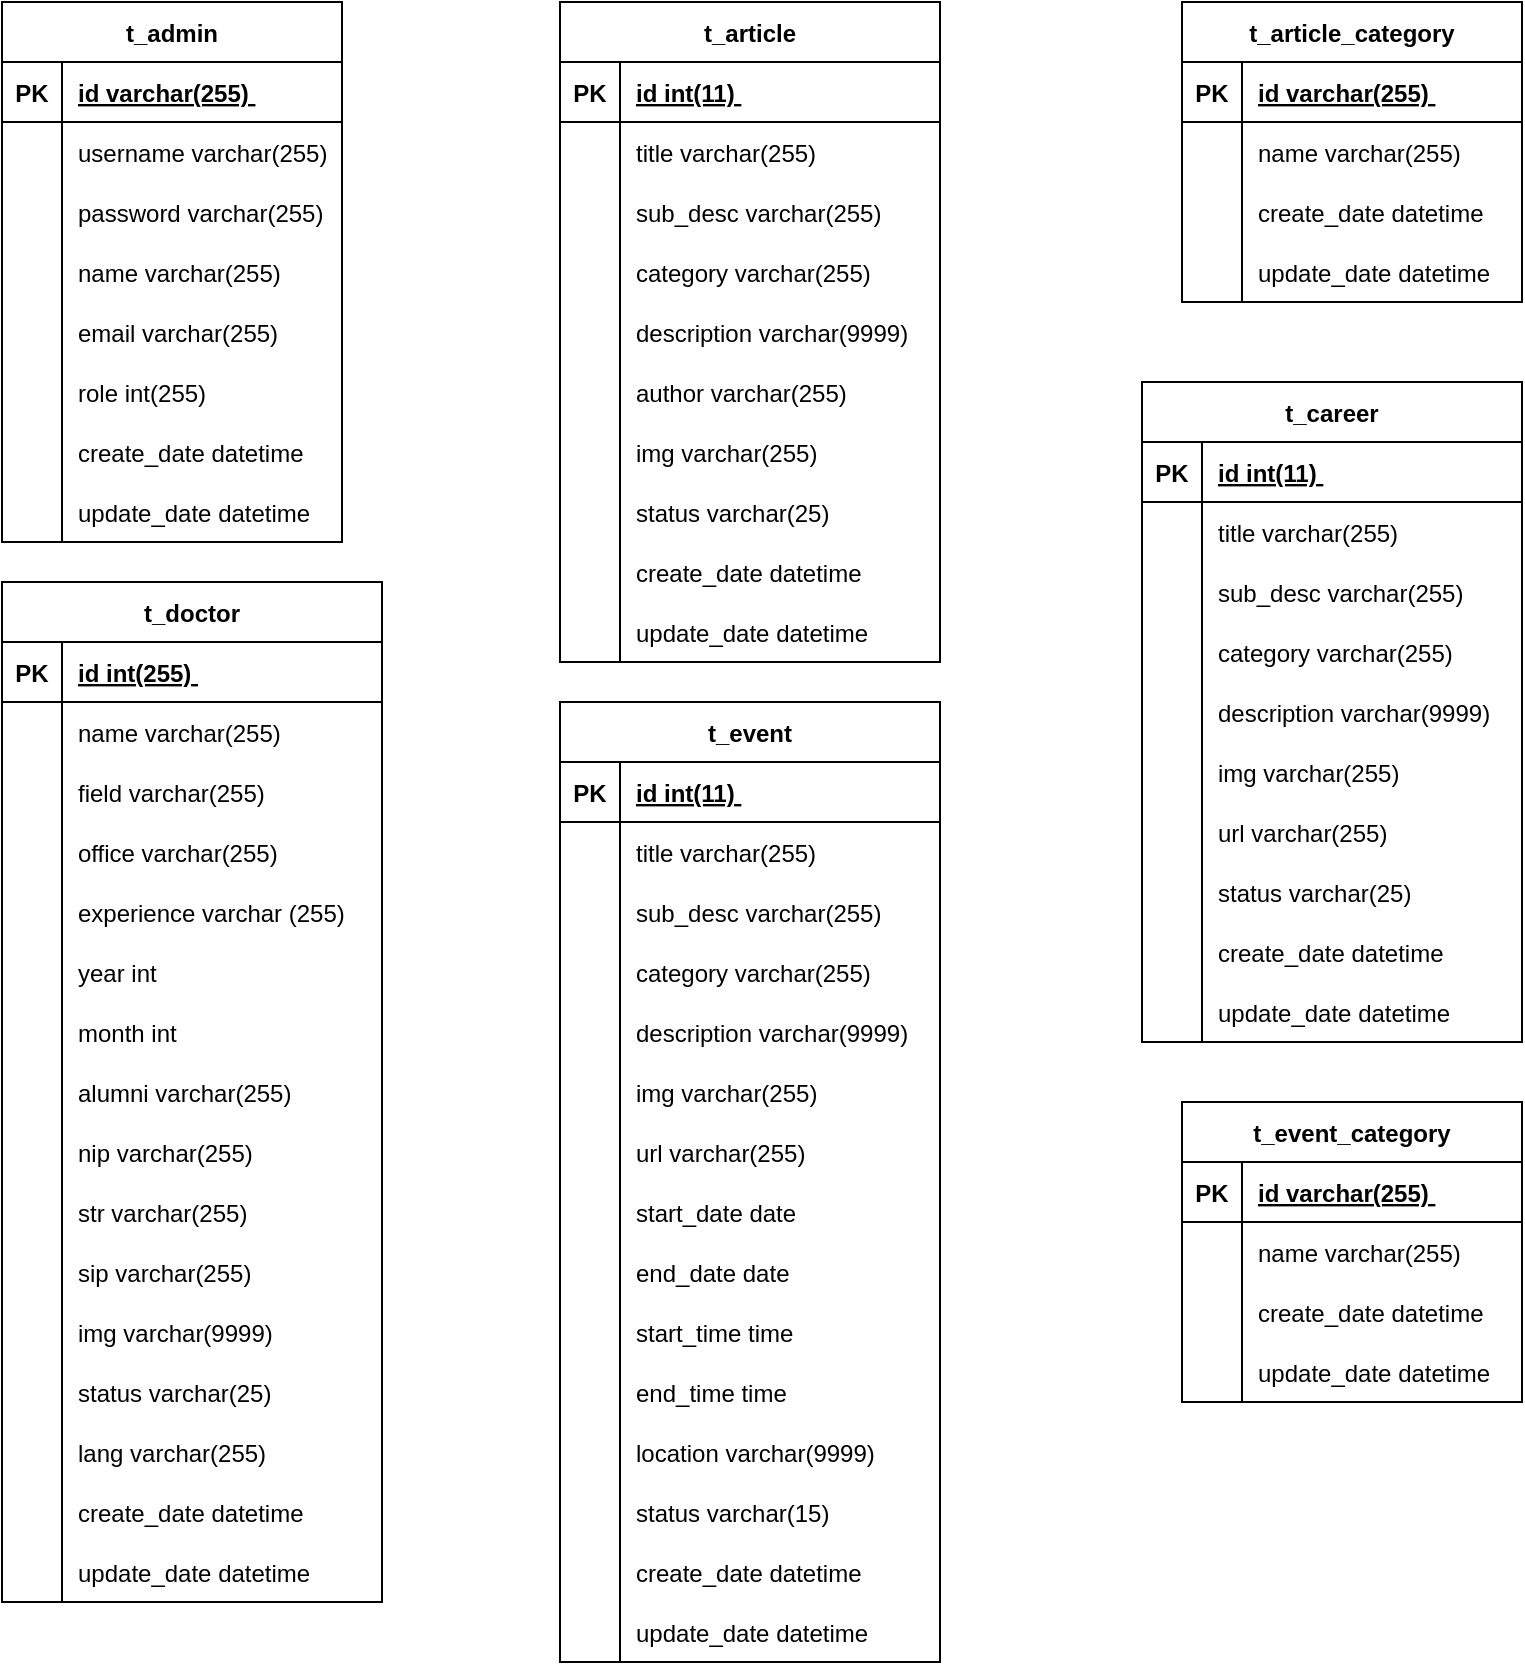 <mxfile version="24.7.12">
  <diagram id="R2lEEEUBdFMjLlhIrx00" name="Page-1">
    <mxGraphModel dx="880" dy="460" grid="1" gridSize="10" guides="1" tooltips="1" connect="1" arrows="1" fold="1" page="1" pageScale="1" pageWidth="827" pageHeight="1169" math="0" shadow="0" extFonts="Permanent Marker^https://fonts.googleapis.com/css?family=Permanent+Marker">
      <root>
        <mxCell id="0" />
        <mxCell id="1" parent="0" />
        <mxCell id="C-vyLk0tnHw3VtMMgP7b-23" value="t_admin" style="shape=table;startSize=30;container=1;collapsible=1;childLayout=tableLayout;fixedRows=1;rowLines=0;fontStyle=1;align=center;resizeLast=1;" parent="1" vertex="1">
          <mxGeometry x="40" y="40" width="170" height="270" as="geometry">
            <mxRectangle x="40" y="40" width="80" height="30" as="alternateBounds" />
          </mxGeometry>
        </mxCell>
        <mxCell id="C-vyLk0tnHw3VtMMgP7b-24" value="" style="shape=partialRectangle;collapsible=0;dropTarget=0;pointerEvents=0;fillColor=none;points=[[0,0.5],[1,0.5]];portConstraint=eastwest;top=0;left=0;right=0;bottom=1;" parent="C-vyLk0tnHw3VtMMgP7b-23" vertex="1">
          <mxGeometry y="30" width="170" height="30" as="geometry" />
        </mxCell>
        <mxCell id="C-vyLk0tnHw3VtMMgP7b-25" value="PK" style="shape=partialRectangle;overflow=hidden;connectable=0;fillColor=none;top=0;left=0;bottom=0;right=0;fontStyle=1;" parent="C-vyLk0tnHw3VtMMgP7b-24" vertex="1">
          <mxGeometry width="30" height="30" as="geometry">
            <mxRectangle width="30" height="30" as="alternateBounds" />
          </mxGeometry>
        </mxCell>
        <mxCell id="C-vyLk0tnHw3VtMMgP7b-26" value="id varchar(255) " style="shape=partialRectangle;overflow=hidden;connectable=0;fillColor=none;top=0;left=0;bottom=0;right=0;align=left;spacingLeft=6;fontStyle=5;" parent="C-vyLk0tnHw3VtMMgP7b-24" vertex="1">
          <mxGeometry x="30" width="140" height="30" as="geometry">
            <mxRectangle width="140" height="30" as="alternateBounds" />
          </mxGeometry>
        </mxCell>
        <mxCell id="C-vyLk0tnHw3VtMMgP7b-27" value="" style="shape=partialRectangle;collapsible=0;dropTarget=0;pointerEvents=0;fillColor=none;points=[[0,0.5],[1,0.5]];portConstraint=eastwest;top=0;left=0;right=0;bottom=0;" parent="C-vyLk0tnHw3VtMMgP7b-23" vertex="1">
          <mxGeometry y="60" width="170" height="30" as="geometry" />
        </mxCell>
        <mxCell id="C-vyLk0tnHw3VtMMgP7b-28" value="" style="shape=partialRectangle;overflow=hidden;connectable=0;fillColor=none;top=0;left=0;bottom=0;right=0;" parent="C-vyLk0tnHw3VtMMgP7b-27" vertex="1">
          <mxGeometry width="30" height="30" as="geometry">
            <mxRectangle width="30" height="30" as="alternateBounds" />
          </mxGeometry>
        </mxCell>
        <mxCell id="C-vyLk0tnHw3VtMMgP7b-29" value="username varchar(255)" style="shape=partialRectangle;overflow=hidden;connectable=0;fillColor=none;top=0;left=0;bottom=0;right=0;align=left;spacingLeft=6;" parent="C-vyLk0tnHw3VtMMgP7b-27" vertex="1">
          <mxGeometry x="30" width="140" height="30" as="geometry">
            <mxRectangle width="140" height="30" as="alternateBounds" />
          </mxGeometry>
        </mxCell>
        <mxCell id="OGZsi1F-rWzMN4rOdnmz-28" style="shape=partialRectangle;collapsible=0;dropTarget=0;pointerEvents=0;fillColor=none;points=[[0,0.5],[1,0.5]];portConstraint=eastwest;top=0;left=0;right=0;bottom=0;" vertex="1" parent="C-vyLk0tnHw3VtMMgP7b-23">
          <mxGeometry y="90" width="170" height="30" as="geometry" />
        </mxCell>
        <mxCell id="OGZsi1F-rWzMN4rOdnmz-29" style="shape=partialRectangle;overflow=hidden;connectable=0;fillColor=none;top=0;left=0;bottom=0;right=0;" vertex="1" parent="OGZsi1F-rWzMN4rOdnmz-28">
          <mxGeometry width="30" height="30" as="geometry">
            <mxRectangle width="30" height="30" as="alternateBounds" />
          </mxGeometry>
        </mxCell>
        <mxCell id="OGZsi1F-rWzMN4rOdnmz-30" value="password varchar(255)" style="shape=partialRectangle;overflow=hidden;connectable=0;fillColor=none;top=0;left=0;bottom=0;right=0;align=left;spacingLeft=6;" vertex="1" parent="OGZsi1F-rWzMN4rOdnmz-28">
          <mxGeometry x="30" width="140" height="30" as="geometry">
            <mxRectangle width="140" height="30" as="alternateBounds" />
          </mxGeometry>
        </mxCell>
        <mxCell id="OGZsi1F-rWzMN4rOdnmz-25" style="shape=partialRectangle;collapsible=0;dropTarget=0;pointerEvents=0;fillColor=none;points=[[0,0.5],[1,0.5]];portConstraint=eastwest;top=0;left=0;right=0;bottom=0;" vertex="1" parent="C-vyLk0tnHw3VtMMgP7b-23">
          <mxGeometry y="120" width="170" height="30" as="geometry" />
        </mxCell>
        <mxCell id="OGZsi1F-rWzMN4rOdnmz-26" style="shape=partialRectangle;overflow=hidden;connectable=0;fillColor=none;top=0;left=0;bottom=0;right=0;" vertex="1" parent="OGZsi1F-rWzMN4rOdnmz-25">
          <mxGeometry width="30" height="30" as="geometry">
            <mxRectangle width="30" height="30" as="alternateBounds" />
          </mxGeometry>
        </mxCell>
        <mxCell id="OGZsi1F-rWzMN4rOdnmz-27" value="name varchar(255)" style="shape=partialRectangle;overflow=hidden;connectable=0;fillColor=none;top=0;left=0;bottom=0;right=0;align=left;spacingLeft=6;" vertex="1" parent="OGZsi1F-rWzMN4rOdnmz-25">
          <mxGeometry x="30" width="140" height="30" as="geometry">
            <mxRectangle width="140" height="30" as="alternateBounds" />
          </mxGeometry>
        </mxCell>
        <mxCell id="OGZsi1F-rWzMN4rOdnmz-22" style="shape=partialRectangle;collapsible=0;dropTarget=0;pointerEvents=0;fillColor=none;points=[[0,0.5],[1,0.5]];portConstraint=eastwest;top=0;left=0;right=0;bottom=0;" vertex="1" parent="C-vyLk0tnHw3VtMMgP7b-23">
          <mxGeometry y="150" width="170" height="30" as="geometry" />
        </mxCell>
        <mxCell id="OGZsi1F-rWzMN4rOdnmz-23" style="shape=partialRectangle;overflow=hidden;connectable=0;fillColor=none;top=0;left=0;bottom=0;right=0;" vertex="1" parent="OGZsi1F-rWzMN4rOdnmz-22">
          <mxGeometry width="30" height="30" as="geometry">
            <mxRectangle width="30" height="30" as="alternateBounds" />
          </mxGeometry>
        </mxCell>
        <mxCell id="OGZsi1F-rWzMN4rOdnmz-24" value="email varchar(255)" style="shape=partialRectangle;overflow=hidden;connectable=0;fillColor=none;top=0;left=0;bottom=0;right=0;align=left;spacingLeft=6;" vertex="1" parent="OGZsi1F-rWzMN4rOdnmz-22">
          <mxGeometry x="30" width="140" height="30" as="geometry">
            <mxRectangle width="140" height="30" as="alternateBounds" />
          </mxGeometry>
        </mxCell>
        <mxCell id="OGZsi1F-rWzMN4rOdnmz-31" style="shape=partialRectangle;collapsible=0;dropTarget=0;pointerEvents=0;fillColor=none;points=[[0,0.5],[1,0.5]];portConstraint=eastwest;top=0;left=0;right=0;bottom=0;" vertex="1" parent="C-vyLk0tnHw3VtMMgP7b-23">
          <mxGeometry y="180" width="170" height="30" as="geometry" />
        </mxCell>
        <mxCell id="OGZsi1F-rWzMN4rOdnmz-32" style="shape=partialRectangle;overflow=hidden;connectable=0;fillColor=none;top=0;left=0;bottom=0;right=0;" vertex="1" parent="OGZsi1F-rWzMN4rOdnmz-31">
          <mxGeometry width="30" height="30" as="geometry">
            <mxRectangle width="30" height="30" as="alternateBounds" />
          </mxGeometry>
        </mxCell>
        <mxCell id="OGZsi1F-rWzMN4rOdnmz-33" value="role int(255)" style="shape=partialRectangle;overflow=hidden;connectable=0;fillColor=none;top=0;left=0;bottom=0;right=0;align=left;spacingLeft=6;" vertex="1" parent="OGZsi1F-rWzMN4rOdnmz-31">
          <mxGeometry x="30" width="140" height="30" as="geometry">
            <mxRectangle width="140" height="30" as="alternateBounds" />
          </mxGeometry>
        </mxCell>
        <mxCell id="OGZsi1F-rWzMN4rOdnmz-34" style="shape=partialRectangle;collapsible=0;dropTarget=0;pointerEvents=0;fillColor=none;points=[[0,0.5],[1,0.5]];portConstraint=eastwest;top=0;left=0;right=0;bottom=0;" vertex="1" parent="C-vyLk0tnHw3VtMMgP7b-23">
          <mxGeometry y="210" width="170" height="30" as="geometry" />
        </mxCell>
        <mxCell id="OGZsi1F-rWzMN4rOdnmz-35" style="shape=partialRectangle;overflow=hidden;connectable=0;fillColor=none;top=0;left=0;bottom=0;right=0;" vertex="1" parent="OGZsi1F-rWzMN4rOdnmz-34">
          <mxGeometry width="30" height="30" as="geometry">
            <mxRectangle width="30" height="30" as="alternateBounds" />
          </mxGeometry>
        </mxCell>
        <mxCell id="OGZsi1F-rWzMN4rOdnmz-36" value="create_date datetime" style="shape=partialRectangle;overflow=hidden;connectable=0;fillColor=none;top=0;left=0;bottom=0;right=0;align=left;spacingLeft=6;" vertex="1" parent="OGZsi1F-rWzMN4rOdnmz-34">
          <mxGeometry x="30" width="140" height="30" as="geometry">
            <mxRectangle width="140" height="30" as="alternateBounds" />
          </mxGeometry>
        </mxCell>
        <mxCell id="OGZsi1F-rWzMN4rOdnmz-37" style="shape=partialRectangle;collapsible=0;dropTarget=0;pointerEvents=0;fillColor=none;points=[[0,0.5],[1,0.5]];portConstraint=eastwest;top=0;left=0;right=0;bottom=0;" vertex="1" parent="C-vyLk0tnHw3VtMMgP7b-23">
          <mxGeometry y="240" width="170" height="30" as="geometry" />
        </mxCell>
        <mxCell id="OGZsi1F-rWzMN4rOdnmz-38" style="shape=partialRectangle;overflow=hidden;connectable=0;fillColor=none;top=0;left=0;bottom=0;right=0;" vertex="1" parent="OGZsi1F-rWzMN4rOdnmz-37">
          <mxGeometry width="30" height="30" as="geometry">
            <mxRectangle width="30" height="30" as="alternateBounds" />
          </mxGeometry>
        </mxCell>
        <mxCell id="OGZsi1F-rWzMN4rOdnmz-39" value="update_date datetime" style="shape=partialRectangle;overflow=hidden;connectable=0;fillColor=none;top=0;left=0;bottom=0;right=0;align=left;spacingLeft=6;" vertex="1" parent="OGZsi1F-rWzMN4rOdnmz-37">
          <mxGeometry x="30" width="140" height="30" as="geometry">
            <mxRectangle width="140" height="30" as="alternateBounds" />
          </mxGeometry>
        </mxCell>
        <mxCell id="OGZsi1F-rWzMN4rOdnmz-40" value="t_article" style="shape=table;startSize=30;container=1;collapsible=1;childLayout=tableLayout;fixedRows=1;rowLines=0;fontStyle=1;align=center;resizeLast=1;" vertex="1" parent="1">
          <mxGeometry x="319" y="40" width="190" height="330" as="geometry">
            <mxRectangle x="40" y="40" width="80" height="30" as="alternateBounds" />
          </mxGeometry>
        </mxCell>
        <mxCell id="OGZsi1F-rWzMN4rOdnmz-41" value="" style="shape=partialRectangle;collapsible=0;dropTarget=0;pointerEvents=0;fillColor=none;points=[[0,0.5],[1,0.5]];portConstraint=eastwest;top=0;left=0;right=0;bottom=1;" vertex="1" parent="OGZsi1F-rWzMN4rOdnmz-40">
          <mxGeometry y="30" width="190" height="30" as="geometry" />
        </mxCell>
        <mxCell id="OGZsi1F-rWzMN4rOdnmz-42" value="PK" style="shape=partialRectangle;overflow=hidden;connectable=0;fillColor=none;top=0;left=0;bottom=0;right=0;fontStyle=1;" vertex="1" parent="OGZsi1F-rWzMN4rOdnmz-41">
          <mxGeometry width="30" height="30" as="geometry">
            <mxRectangle width="30" height="30" as="alternateBounds" />
          </mxGeometry>
        </mxCell>
        <mxCell id="OGZsi1F-rWzMN4rOdnmz-43" value="id int(11) " style="shape=partialRectangle;overflow=hidden;connectable=0;fillColor=none;top=0;left=0;bottom=0;right=0;align=left;spacingLeft=6;fontStyle=5;" vertex="1" parent="OGZsi1F-rWzMN4rOdnmz-41">
          <mxGeometry x="30" width="160" height="30" as="geometry">
            <mxRectangle width="160" height="30" as="alternateBounds" />
          </mxGeometry>
        </mxCell>
        <mxCell id="OGZsi1F-rWzMN4rOdnmz-44" value="" style="shape=partialRectangle;collapsible=0;dropTarget=0;pointerEvents=0;fillColor=none;points=[[0,0.5],[1,0.5]];portConstraint=eastwest;top=0;left=0;right=0;bottom=0;" vertex="1" parent="OGZsi1F-rWzMN4rOdnmz-40">
          <mxGeometry y="60" width="190" height="30" as="geometry" />
        </mxCell>
        <mxCell id="OGZsi1F-rWzMN4rOdnmz-45" value="" style="shape=partialRectangle;overflow=hidden;connectable=0;fillColor=none;top=0;left=0;bottom=0;right=0;" vertex="1" parent="OGZsi1F-rWzMN4rOdnmz-44">
          <mxGeometry width="30" height="30" as="geometry">
            <mxRectangle width="30" height="30" as="alternateBounds" />
          </mxGeometry>
        </mxCell>
        <mxCell id="OGZsi1F-rWzMN4rOdnmz-46" value="title varchar(255)" style="shape=partialRectangle;overflow=hidden;connectable=0;fillColor=none;top=0;left=0;bottom=0;right=0;align=left;spacingLeft=6;" vertex="1" parent="OGZsi1F-rWzMN4rOdnmz-44">
          <mxGeometry x="30" width="160" height="30" as="geometry">
            <mxRectangle width="160" height="30" as="alternateBounds" />
          </mxGeometry>
        </mxCell>
        <mxCell id="OGZsi1F-rWzMN4rOdnmz-47" style="shape=partialRectangle;collapsible=0;dropTarget=0;pointerEvents=0;fillColor=none;points=[[0,0.5],[1,0.5]];portConstraint=eastwest;top=0;left=0;right=0;bottom=0;" vertex="1" parent="OGZsi1F-rWzMN4rOdnmz-40">
          <mxGeometry y="90" width="190" height="30" as="geometry" />
        </mxCell>
        <mxCell id="OGZsi1F-rWzMN4rOdnmz-48" style="shape=partialRectangle;overflow=hidden;connectable=0;fillColor=none;top=0;left=0;bottom=0;right=0;" vertex="1" parent="OGZsi1F-rWzMN4rOdnmz-47">
          <mxGeometry width="30" height="30" as="geometry">
            <mxRectangle width="30" height="30" as="alternateBounds" />
          </mxGeometry>
        </mxCell>
        <mxCell id="OGZsi1F-rWzMN4rOdnmz-49" value="sub_desc varchar(255)" style="shape=partialRectangle;overflow=hidden;connectable=0;fillColor=none;top=0;left=0;bottom=0;right=0;align=left;spacingLeft=6;" vertex="1" parent="OGZsi1F-rWzMN4rOdnmz-47">
          <mxGeometry x="30" width="160" height="30" as="geometry">
            <mxRectangle width="160" height="30" as="alternateBounds" />
          </mxGeometry>
        </mxCell>
        <mxCell id="OGZsi1F-rWzMN4rOdnmz-50" style="shape=partialRectangle;collapsible=0;dropTarget=0;pointerEvents=0;fillColor=none;points=[[0,0.5],[1,0.5]];portConstraint=eastwest;top=0;left=0;right=0;bottom=0;" vertex="1" parent="OGZsi1F-rWzMN4rOdnmz-40">
          <mxGeometry y="120" width="190" height="30" as="geometry" />
        </mxCell>
        <mxCell id="OGZsi1F-rWzMN4rOdnmz-51" style="shape=partialRectangle;overflow=hidden;connectable=0;fillColor=none;top=0;left=0;bottom=0;right=0;" vertex="1" parent="OGZsi1F-rWzMN4rOdnmz-50">
          <mxGeometry width="30" height="30" as="geometry">
            <mxRectangle width="30" height="30" as="alternateBounds" />
          </mxGeometry>
        </mxCell>
        <mxCell id="OGZsi1F-rWzMN4rOdnmz-52" value="category varchar(255)" style="shape=partialRectangle;overflow=hidden;connectable=0;fillColor=none;top=0;left=0;bottom=0;right=0;align=left;spacingLeft=6;" vertex="1" parent="OGZsi1F-rWzMN4rOdnmz-50">
          <mxGeometry x="30" width="160" height="30" as="geometry">
            <mxRectangle width="160" height="30" as="alternateBounds" />
          </mxGeometry>
        </mxCell>
        <mxCell id="OGZsi1F-rWzMN4rOdnmz-53" style="shape=partialRectangle;collapsible=0;dropTarget=0;pointerEvents=0;fillColor=none;points=[[0,0.5],[1,0.5]];portConstraint=eastwest;top=0;left=0;right=0;bottom=0;" vertex="1" parent="OGZsi1F-rWzMN4rOdnmz-40">
          <mxGeometry y="150" width="190" height="30" as="geometry" />
        </mxCell>
        <mxCell id="OGZsi1F-rWzMN4rOdnmz-54" style="shape=partialRectangle;overflow=hidden;connectable=0;fillColor=none;top=0;left=0;bottom=0;right=0;" vertex="1" parent="OGZsi1F-rWzMN4rOdnmz-53">
          <mxGeometry width="30" height="30" as="geometry">
            <mxRectangle width="30" height="30" as="alternateBounds" />
          </mxGeometry>
        </mxCell>
        <mxCell id="OGZsi1F-rWzMN4rOdnmz-55" value="description varchar(9999)" style="shape=partialRectangle;overflow=hidden;connectable=0;fillColor=none;top=0;left=0;bottom=0;right=0;align=left;spacingLeft=6;" vertex="1" parent="OGZsi1F-rWzMN4rOdnmz-53">
          <mxGeometry x="30" width="160" height="30" as="geometry">
            <mxRectangle width="160" height="30" as="alternateBounds" />
          </mxGeometry>
        </mxCell>
        <mxCell id="OGZsi1F-rWzMN4rOdnmz-56" style="shape=partialRectangle;collapsible=0;dropTarget=0;pointerEvents=0;fillColor=none;points=[[0,0.5],[1,0.5]];portConstraint=eastwest;top=0;left=0;right=0;bottom=0;" vertex="1" parent="OGZsi1F-rWzMN4rOdnmz-40">
          <mxGeometry y="180" width="190" height="30" as="geometry" />
        </mxCell>
        <mxCell id="OGZsi1F-rWzMN4rOdnmz-57" style="shape=partialRectangle;overflow=hidden;connectable=0;fillColor=none;top=0;left=0;bottom=0;right=0;" vertex="1" parent="OGZsi1F-rWzMN4rOdnmz-56">
          <mxGeometry width="30" height="30" as="geometry">
            <mxRectangle width="30" height="30" as="alternateBounds" />
          </mxGeometry>
        </mxCell>
        <mxCell id="OGZsi1F-rWzMN4rOdnmz-58" value="author varchar(255)" style="shape=partialRectangle;overflow=hidden;connectable=0;fillColor=none;top=0;left=0;bottom=0;right=0;align=left;spacingLeft=6;" vertex="1" parent="OGZsi1F-rWzMN4rOdnmz-56">
          <mxGeometry x="30" width="160" height="30" as="geometry">
            <mxRectangle width="160" height="30" as="alternateBounds" />
          </mxGeometry>
        </mxCell>
        <mxCell id="OGZsi1F-rWzMN4rOdnmz-68" style="shape=partialRectangle;collapsible=0;dropTarget=0;pointerEvents=0;fillColor=none;points=[[0,0.5],[1,0.5]];portConstraint=eastwest;top=0;left=0;right=0;bottom=0;" vertex="1" parent="OGZsi1F-rWzMN4rOdnmz-40">
          <mxGeometry y="210" width="190" height="30" as="geometry" />
        </mxCell>
        <mxCell id="OGZsi1F-rWzMN4rOdnmz-69" style="shape=partialRectangle;overflow=hidden;connectable=0;fillColor=none;top=0;left=0;bottom=0;right=0;" vertex="1" parent="OGZsi1F-rWzMN4rOdnmz-68">
          <mxGeometry width="30" height="30" as="geometry">
            <mxRectangle width="30" height="30" as="alternateBounds" />
          </mxGeometry>
        </mxCell>
        <mxCell id="OGZsi1F-rWzMN4rOdnmz-70" value="img varchar(255)" style="shape=partialRectangle;overflow=hidden;connectable=0;fillColor=none;top=0;left=0;bottom=0;right=0;align=left;spacingLeft=6;" vertex="1" parent="OGZsi1F-rWzMN4rOdnmz-68">
          <mxGeometry x="30" width="160" height="30" as="geometry">
            <mxRectangle width="160" height="30" as="alternateBounds" />
          </mxGeometry>
        </mxCell>
        <mxCell id="OGZsi1F-rWzMN4rOdnmz-65" style="shape=partialRectangle;collapsible=0;dropTarget=0;pointerEvents=0;fillColor=none;points=[[0,0.5],[1,0.5]];portConstraint=eastwest;top=0;left=0;right=0;bottom=0;" vertex="1" parent="OGZsi1F-rWzMN4rOdnmz-40">
          <mxGeometry y="240" width="190" height="30" as="geometry" />
        </mxCell>
        <mxCell id="OGZsi1F-rWzMN4rOdnmz-66" style="shape=partialRectangle;overflow=hidden;connectable=0;fillColor=none;top=0;left=0;bottom=0;right=0;" vertex="1" parent="OGZsi1F-rWzMN4rOdnmz-65">
          <mxGeometry width="30" height="30" as="geometry">
            <mxRectangle width="30" height="30" as="alternateBounds" />
          </mxGeometry>
        </mxCell>
        <mxCell id="OGZsi1F-rWzMN4rOdnmz-67" value="status varchar(25)" style="shape=partialRectangle;overflow=hidden;connectable=0;fillColor=none;top=0;left=0;bottom=0;right=0;align=left;spacingLeft=6;" vertex="1" parent="OGZsi1F-rWzMN4rOdnmz-65">
          <mxGeometry x="30" width="160" height="30" as="geometry">
            <mxRectangle width="160" height="30" as="alternateBounds" />
          </mxGeometry>
        </mxCell>
        <mxCell id="OGZsi1F-rWzMN4rOdnmz-59" style="shape=partialRectangle;collapsible=0;dropTarget=0;pointerEvents=0;fillColor=none;points=[[0,0.5],[1,0.5]];portConstraint=eastwest;top=0;left=0;right=0;bottom=0;" vertex="1" parent="OGZsi1F-rWzMN4rOdnmz-40">
          <mxGeometry y="270" width="190" height="30" as="geometry" />
        </mxCell>
        <mxCell id="OGZsi1F-rWzMN4rOdnmz-60" style="shape=partialRectangle;overflow=hidden;connectable=0;fillColor=none;top=0;left=0;bottom=0;right=0;" vertex="1" parent="OGZsi1F-rWzMN4rOdnmz-59">
          <mxGeometry width="30" height="30" as="geometry">
            <mxRectangle width="30" height="30" as="alternateBounds" />
          </mxGeometry>
        </mxCell>
        <mxCell id="OGZsi1F-rWzMN4rOdnmz-61" value="create_date datetime" style="shape=partialRectangle;overflow=hidden;connectable=0;fillColor=none;top=0;left=0;bottom=0;right=0;align=left;spacingLeft=6;" vertex="1" parent="OGZsi1F-rWzMN4rOdnmz-59">
          <mxGeometry x="30" width="160" height="30" as="geometry">
            <mxRectangle width="160" height="30" as="alternateBounds" />
          </mxGeometry>
        </mxCell>
        <mxCell id="OGZsi1F-rWzMN4rOdnmz-62" style="shape=partialRectangle;collapsible=0;dropTarget=0;pointerEvents=0;fillColor=none;points=[[0,0.5],[1,0.5]];portConstraint=eastwest;top=0;left=0;right=0;bottom=0;" vertex="1" parent="OGZsi1F-rWzMN4rOdnmz-40">
          <mxGeometry y="300" width="190" height="30" as="geometry" />
        </mxCell>
        <mxCell id="OGZsi1F-rWzMN4rOdnmz-63" style="shape=partialRectangle;overflow=hidden;connectable=0;fillColor=none;top=0;left=0;bottom=0;right=0;" vertex="1" parent="OGZsi1F-rWzMN4rOdnmz-62">
          <mxGeometry width="30" height="30" as="geometry">
            <mxRectangle width="30" height="30" as="alternateBounds" />
          </mxGeometry>
        </mxCell>
        <mxCell id="OGZsi1F-rWzMN4rOdnmz-64" value="update_date datetime" style="shape=partialRectangle;overflow=hidden;connectable=0;fillColor=none;top=0;left=0;bottom=0;right=0;align=left;spacingLeft=6;" vertex="1" parent="OGZsi1F-rWzMN4rOdnmz-62">
          <mxGeometry x="30" width="160" height="30" as="geometry">
            <mxRectangle width="160" height="30" as="alternateBounds" />
          </mxGeometry>
        </mxCell>
        <mxCell id="OGZsi1F-rWzMN4rOdnmz-71" value="t_article_category" style="shape=table;startSize=30;container=1;collapsible=1;childLayout=tableLayout;fixedRows=1;rowLines=0;fontStyle=1;align=center;resizeLast=1;" vertex="1" parent="1">
          <mxGeometry x="630" y="40" width="170" height="150" as="geometry">
            <mxRectangle x="40" y="40" width="80" height="30" as="alternateBounds" />
          </mxGeometry>
        </mxCell>
        <mxCell id="OGZsi1F-rWzMN4rOdnmz-72" value="" style="shape=partialRectangle;collapsible=0;dropTarget=0;pointerEvents=0;fillColor=none;points=[[0,0.5],[1,0.5]];portConstraint=eastwest;top=0;left=0;right=0;bottom=1;" vertex="1" parent="OGZsi1F-rWzMN4rOdnmz-71">
          <mxGeometry y="30" width="170" height="30" as="geometry" />
        </mxCell>
        <mxCell id="OGZsi1F-rWzMN4rOdnmz-73" value="PK" style="shape=partialRectangle;overflow=hidden;connectable=0;fillColor=none;top=0;left=0;bottom=0;right=0;fontStyle=1;" vertex="1" parent="OGZsi1F-rWzMN4rOdnmz-72">
          <mxGeometry width="30" height="30" as="geometry">
            <mxRectangle width="30" height="30" as="alternateBounds" />
          </mxGeometry>
        </mxCell>
        <mxCell id="OGZsi1F-rWzMN4rOdnmz-74" value="id varchar(255) " style="shape=partialRectangle;overflow=hidden;connectable=0;fillColor=none;top=0;left=0;bottom=0;right=0;align=left;spacingLeft=6;fontStyle=5;" vertex="1" parent="OGZsi1F-rWzMN4rOdnmz-72">
          <mxGeometry x="30" width="140" height="30" as="geometry">
            <mxRectangle width="140" height="30" as="alternateBounds" />
          </mxGeometry>
        </mxCell>
        <mxCell id="OGZsi1F-rWzMN4rOdnmz-81" style="shape=partialRectangle;collapsible=0;dropTarget=0;pointerEvents=0;fillColor=none;points=[[0,0.5],[1,0.5]];portConstraint=eastwest;top=0;left=0;right=0;bottom=0;" vertex="1" parent="OGZsi1F-rWzMN4rOdnmz-71">
          <mxGeometry y="60" width="170" height="30" as="geometry" />
        </mxCell>
        <mxCell id="OGZsi1F-rWzMN4rOdnmz-82" style="shape=partialRectangle;overflow=hidden;connectable=0;fillColor=none;top=0;left=0;bottom=0;right=0;" vertex="1" parent="OGZsi1F-rWzMN4rOdnmz-81">
          <mxGeometry width="30" height="30" as="geometry">
            <mxRectangle width="30" height="30" as="alternateBounds" />
          </mxGeometry>
        </mxCell>
        <mxCell id="OGZsi1F-rWzMN4rOdnmz-83" value="name varchar(255)" style="shape=partialRectangle;overflow=hidden;connectable=0;fillColor=none;top=0;left=0;bottom=0;right=0;align=left;spacingLeft=6;" vertex="1" parent="OGZsi1F-rWzMN4rOdnmz-81">
          <mxGeometry x="30" width="140" height="30" as="geometry">
            <mxRectangle width="140" height="30" as="alternateBounds" />
          </mxGeometry>
        </mxCell>
        <mxCell id="OGZsi1F-rWzMN4rOdnmz-90" style="shape=partialRectangle;collapsible=0;dropTarget=0;pointerEvents=0;fillColor=none;points=[[0,0.5],[1,0.5]];portConstraint=eastwest;top=0;left=0;right=0;bottom=0;" vertex="1" parent="OGZsi1F-rWzMN4rOdnmz-71">
          <mxGeometry y="90" width="170" height="30" as="geometry" />
        </mxCell>
        <mxCell id="OGZsi1F-rWzMN4rOdnmz-91" style="shape=partialRectangle;overflow=hidden;connectable=0;fillColor=none;top=0;left=0;bottom=0;right=0;" vertex="1" parent="OGZsi1F-rWzMN4rOdnmz-90">
          <mxGeometry width="30" height="30" as="geometry">
            <mxRectangle width="30" height="30" as="alternateBounds" />
          </mxGeometry>
        </mxCell>
        <mxCell id="OGZsi1F-rWzMN4rOdnmz-92" value="create_date datetime" style="shape=partialRectangle;overflow=hidden;connectable=0;fillColor=none;top=0;left=0;bottom=0;right=0;align=left;spacingLeft=6;" vertex="1" parent="OGZsi1F-rWzMN4rOdnmz-90">
          <mxGeometry x="30" width="140" height="30" as="geometry">
            <mxRectangle width="140" height="30" as="alternateBounds" />
          </mxGeometry>
        </mxCell>
        <mxCell id="OGZsi1F-rWzMN4rOdnmz-93" style="shape=partialRectangle;collapsible=0;dropTarget=0;pointerEvents=0;fillColor=none;points=[[0,0.5],[1,0.5]];portConstraint=eastwest;top=0;left=0;right=0;bottom=0;" vertex="1" parent="OGZsi1F-rWzMN4rOdnmz-71">
          <mxGeometry y="120" width="170" height="30" as="geometry" />
        </mxCell>
        <mxCell id="OGZsi1F-rWzMN4rOdnmz-94" style="shape=partialRectangle;overflow=hidden;connectable=0;fillColor=none;top=0;left=0;bottom=0;right=0;" vertex="1" parent="OGZsi1F-rWzMN4rOdnmz-93">
          <mxGeometry width="30" height="30" as="geometry">
            <mxRectangle width="30" height="30" as="alternateBounds" />
          </mxGeometry>
        </mxCell>
        <mxCell id="OGZsi1F-rWzMN4rOdnmz-95" value="update_date datetime" style="shape=partialRectangle;overflow=hidden;connectable=0;fillColor=none;top=0;left=0;bottom=0;right=0;align=left;spacingLeft=6;" vertex="1" parent="OGZsi1F-rWzMN4rOdnmz-93">
          <mxGeometry x="30" width="140" height="30" as="geometry">
            <mxRectangle width="140" height="30" as="alternateBounds" />
          </mxGeometry>
        </mxCell>
        <mxCell id="OGZsi1F-rWzMN4rOdnmz-96" value="t_career" style="shape=table;startSize=30;container=1;collapsible=1;childLayout=tableLayout;fixedRows=1;rowLines=0;fontStyle=1;align=center;resizeLast=1;" vertex="1" parent="1">
          <mxGeometry x="610" y="230" width="190" height="330" as="geometry">
            <mxRectangle x="40" y="40" width="80" height="30" as="alternateBounds" />
          </mxGeometry>
        </mxCell>
        <mxCell id="OGZsi1F-rWzMN4rOdnmz-97" value="" style="shape=partialRectangle;collapsible=0;dropTarget=0;pointerEvents=0;fillColor=none;points=[[0,0.5],[1,0.5]];portConstraint=eastwest;top=0;left=0;right=0;bottom=1;" vertex="1" parent="OGZsi1F-rWzMN4rOdnmz-96">
          <mxGeometry y="30" width="190" height="30" as="geometry" />
        </mxCell>
        <mxCell id="OGZsi1F-rWzMN4rOdnmz-98" value="PK" style="shape=partialRectangle;overflow=hidden;connectable=0;fillColor=none;top=0;left=0;bottom=0;right=0;fontStyle=1;" vertex="1" parent="OGZsi1F-rWzMN4rOdnmz-97">
          <mxGeometry width="30" height="30" as="geometry">
            <mxRectangle width="30" height="30" as="alternateBounds" />
          </mxGeometry>
        </mxCell>
        <mxCell id="OGZsi1F-rWzMN4rOdnmz-99" value="id int(11) " style="shape=partialRectangle;overflow=hidden;connectable=0;fillColor=none;top=0;left=0;bottom=0;right=0;align=left;spacingLeft=6;fontStyle=5;" vertex="1" parent="OGZsi1F-rWzMN4rOdnmz-97">
          <mxGeometry x="30" width="160" height="30" as="geometry">
            <mxRectangle width="160" height="30" as="alternateBounds" />
          </mxGeometry>
        </mxCell>
        <mxCell id="OGZsi1F-rWzMN4rOdnmz-100" value="" style="shape=partialRectangle;collapsible=0;dropTarget=0;pointerEvents=0;fillColor=none;points=[[0,0.5],[1,0.5]];portConstraint=eastwest;top=0;left=0;right=0;bottom=0;" vertex="1" parent="OGZsi1F-rWzMN4rOdnmz-96">
          <mxGeometry y="60" width="190" height="30" as="geometry" />
        </mxCell>
        <mxCell id="OGZsi1F-rWzMN4rOdnmz-101" value="" style="shape=partialRectangle;overflow=hidden;connectable=0;fillColor=none;top=0;left=0;bottom=0;right=0;" vertex="1" parent="OGZsi1F-rWzMN4rOdnmz-100">
          <mxGeometry width="30" height="30" as="geometry">
            <mxRectangle width="30" height="30" as="alternateBounds" />
          </mxGeometry>
        </mxCell>
        <mxCell id="OGZsi1F-rWzMN4rOdnmz-102" value="title varchar(255)" style="shape=partialRectangle;overflow=hidden;connectable=0;fillColor=none;top=0;left=0;bottom=0;right=0;align=left;spacingLeft=6;" vertex="1" parent="OGZsi1F-rWzMN4rOdnmz-100">
          <mxGeometry x="30" width="160" height="30" as="geometry">
            <mxRectangle width="160" height="30" as="alternateBounds" />
          </mxGeometry>
        </mxCell>
        <mxCell id="OGZsi1F-rWzMN4rOdnmz-103" style="shape=partialRectangle;collapsible=0;dropTarget=0;pointerEvents=0;fillColor=none;points=[[0,0.5],[1,0.5]];portConstraint=eastwest;top=0;left=0;right=0;bottom=0;" vertex="1" parent="OGZsi1F-rWzMN4rOdnmz-96">
          <mxGeometry y="90" width="190" height="30" as="geometry" />
        </mxCell>
        <mxCell id="OGZsi1F-rWzMN4rOdnmz-104" style="shape=partialRectangle;overflow=hidden;connectable=0;fillColor=none;top=0;left=0;bottom=0;right=0;" vertex="1" parent="OGZsi1F-rWzMN4rOdnmz-103">
          <mxGeometry width="30" height="30" as="geometry">
            <mxRectangle width="30" height="30" as="alternateBounds" />
          </mxGeometry>
        </mxCell>
        <mxCell id="OGZsi1F-rWzMN4rOdnmz-105" value="sub_desc varchar(255)" style="shape=partialRectangle;overflow=hidden;connectable=0;fillColor=none;top=0;left=0;bottom=0;right=0;align=left;spacingLeft=6;" vertex="1" parent="OGZsi1F-rWzMN4rOdnmz-103">
          <mxGeometry x="30" width="160" height="30" as="geometry">
            <mxRectangle width="160" height="30" as="alternateBounds" />
          </mxGeometry>
        </mxCell>
        <mxCell id="OGZsi1F-rWzMN4rOdnmz-106" style="shape=partialRectangle;collapsible=0;dropTarget=0;pointerEvents=0;fillColor=none;points=[[0,0.5],[1,0.5]];portConstraint=eastwest;top=0;left=0;right=0;bottom=0;" vertex="1" parent="OGZsi1F-rWzMN4rOdnmz-96">
          <mxGeometry y="120" width="190" height="30" as="geometry" />
        </mxCell>
        <mxCell id="OGZsi1F-rWzMN4rOdnmz-107" style="shape=partialRectangle;overflow=hidden;connectable=0;fillColor=none;top=0;left=0;bottom=0;right=0;" vertex="1" parent="OGZsi1F-rWzMN4rOdnmz-106">
          <mxGeometry width="30" height="30" as="geometry">
            <mxRectangle width="30" height="30" as="alternateBounds" />
          </mxGeometry>
        </mxCell>
        <mxCell id="OGZsi1F-rWzMN4rOdnmz-108" value="category varchar(255)" style="shape=partialRectangle;overflow=hidden;connectable=0;fillColor=none;top=0;left=0;bottom=0;right=0;align=left;spacingLeft=6;" vertex="1" parent="OGZsi1F-rWzMN4rOdnmz-106">
          <mxGeometry x="30" width="160" height="30" as="geometry">
            <mxRectangle width="160" height="30" as="alternateBounds" />
          </mxGeometry>
        </mxCell>
        <mxCell id="OGZsi1F-rWzMN4rOdnmz-109" style="shape=partialRectangle;collapsible=0;dropTarget=0;pointerEvents=0;fillColor=none;points=[[0,0.5],[1,0.5]];portConstraint=eastwest;top=0;left=0;right=0;bottom=0;" vertex="1" parent="OGZsi1F-rWzMN4rOdnmz-96">
          <mxGeometry y="150" width="190" height="30" as="geometry" />
        </mxCell>
        <mxCell id="OGZsi1F-rWzMN4rOdnmz-110" style="shape=partialRectangle;overflow=hidden;connectable=0;fillColor=none;top=0;left=0;bottom=0;right=0;" vertex="1" parent="OGZsi1F-rWzMN4rOdnmz-109">
          <mxGeometry width="30" height="30" as="geometry">
            <mxRectangle width="30" height="30" as="alternateBounds" />
          </mxGeometry>
        </mxCell>
        <mxCell id="OGZsi1F-rWzMN4rOdnmz-111" value="description varchar(9999)" style="shape=partialRectangle;overflow=hidden;connectable=0;fillColor=none;top=0;left=0;bottom=0;right=0;align=left;spacingLeft=6;" vertex="1" parent="OGZsi1F-rWzMN4rOdnmz-109">
          <mxGeometry x="30" width="160" height="30" as="geometry">
            <mxRectangle width="160" height="30" as="alternateBounds" />
          </mxGeometry>
        </mxCell>
        <mxCell id="OGZsi1F-rWzMN4rOdnmz-115" style="shape=partialRectangle;collapsible=0;dropTarget=0;pointerEvents=0;fillColor=none;points=[[0,0.5],[1,0.5]];portConstraint=eastwest;top=0;left=0;right=0;bottom=0;" vertex="1" parent="OGZsi1F-rWzMN4rOdnmz-96">
          <mxGeometry y="180" width="190" height="30" as="geometry" />
        </mxCell>
        <mxCell id="OGZsi1F-rWzMN4rOdnmz-116" style="shape=partialRectangle;overflow=hidden;connectable=0;fillColor=none;top=0;left=0;bottom=0;right=0;" vertex="1" parent="OGZsi1F-rWzMN4rOdnmz-115">
          <mxGeometry width="30" height="30" as="geometry">
            <mxRectangle width="30" height="30" as="alternateBounds" />
          </mxGeometry>
        </mxCell>
        <mxCell id="OGZsi1F-rWzMN4rOdnmz-117" value="img varchar(255)" style="shape=partialRectangle;overflow=hidden;connectable=0;fillColor=none;top=0;left=0;bottom=0;right=0;align=left;spacingLeft=6;" vertex="1" parent="OGZsi1F-rWzMN4rOdnmz-115">
          <mxGeometry x="30" width="160" height="30" as="geometry">
            <mxRectangle width="160" height="30" as="alternateBounds" />
          </mxGeometry>
        </mxCell>
        <mxCell id="OGZsi1F-rWzMN4rOdnmz-140" style="shape=partialRectangle;collapsible=0;dropTarget=0;pointerEvents=0;fillColor=none;points=[[0,0.5],[1,0.5]];portConstraint=eastwest;top=0;left=0;right=0;bottom=0;" vertex="1" parent="OGZsi1F-rWzMN4rOdnmz-96">
          <mxGeometry y="210" width="190" height="30" as="geometry" />
        </mxCell>
        <mxCell id="OGZsi1F-rWzMN4rOdnmz-141" style="shape=partialRectangle;overflow=hidden;connectable=0;fillColor=none;top=0;left=0;bottom=0;right=0;" vertex="1" parent="OGZsi1F-rWzMN4rOdnmz-140">
          <mxGeometry width="30" height="30" as="geometry">
            <mxRectangle width="30" height="30" as="alternateBounds" />
          </mxGeometry>
        </mxCell>
        <mxCell id="OGZsi1F-rWzMN4rOdnmz-142" value="url varchar(255)" style="shape=partialRectangle;overflow=hidden;connectable=0;fillColor=none;top=0;left=0;bottom=0;right=0;align=left;spacingLeft=6;" vertex="1" parent="OGZsi1F-rWzMN4rOdnmz-140">
          <mxGeometry x="30" width="160" height="30" as="geometry">
            <mxRectangle width="160" height="30" as="alternateBounds" />
          </mxGeometry>
        </mxCell>
        <mxCell id="OGZsi1F-rWzMN4rOdnmz-118" style="shape=partialRectangle;collapsible=0;dropTarget=0;pointerEvents=0;fillColor=none;points=[[0,0.5],[1,0.5]];portConstraint=eastwest;top=0;left=0;right=0;bottom=0;" vertex="1" parent="OGZsi1F-rWzMN4rOdnmz-96">
          <mxGeometry y="240" width="190" height="30" as="geometry" />
        </mxCell>
        <mxCell id="OGZsi1F-rWzMN4rOdnmz-119" style="shape=partialRectangle;overflow=hidden;connectable=0;fillColor=none;top=0;left=0;bottom=0;right=0;" vertex="1" parent="OGZsi1F-rWzMN4rOdnmz-118">
          <mxGeometry width="30" height="30" as="geometry">
            <mxRectangle width="30" height="30" as="alternateBounds" />
          </mxGeometry>
        </mxCell>
        <mxCell id="OGZsi1F-rWzMN4rOdnmz-120" value="status varchar(25)" style="shape=partialRectangle;overflow=hidden;connectable=0;fillColor=none;top=0;left=0;bottom=0;right=0;align=left;spacingLeft=6;" vertex="1" parent="OGZsi1F-rWzMN4rOdnmz-118">
          <mxGeometry x="30" width="160" height="30" as="geometry">
            <mxRectangle width="160" height="30" as="alternateBounds" />
          </mxGeometry>
        </mxCell>
        <mxCell id="OGZsi1F-rWzMN4rOdnmz-121" style="shape=partialRectangle;collapsible=0;dropTarget=0;pointerEvents=0;fillColor=none;points=[[0,0.5],[1,0.5]];portConstraint=eastwest;top=0;left=0;right=0;bottom=0;" vertex="1" parent="OGZsi1F-rWzMN4rOdnmz-96">
          <mxGeometry y="270" width="190" height="30" as="geometry" />
        </mxCell>
        <mxCell id="OGZsi1F-rWzMN4rOdnmz-122" style="shape=partialRectangle;overflow=hidden;connectable=0;fillColor=none;top=0;left=0;bottom=0;right=0;" vertex="1" parent="OGZsi1F-rWzMN4rOdnmz-121">
          <mxGeometry width="30" height="30" as="geometry">
            <mxRectangle width="30" height="30" as="alternateBounds" />
          </mxGeometry>
        </mxCell>
        <mxCell id="OGZsi1F-rWzMN4rOdnmz-123" value="create_date datetime" style="shape=partialRectangle;overflow=hidden;connectable=0;fillColor=none;top=0;left=0;bottom=0;right=0;align=left;spacingLeft=6;" vertex="1" parent="OGZsi1F-rWzMN4rOdnmz-121">
          <mxGeometry x="30" width="160" height="30" as="geometry">
            <mxRectangle width="160" height="30" as="alternateBounds" />
          </mxGeometry>
        </mxCell>
        <mxCell id="OGZsi1F-rWzMN4rOdnmz-124" style="shape=partialRectangle;collapsible=0;dropTarget=0;pointerEvents=0;fillColor=none;points=[[0,0.5],[1,0.5]];portConstraint=eastwest;top=0;left=0;right=0;bottom=0;" vertex="1" parent="OGZsi1F-rWzMN4rOdnmz-96">
          <mxGeometry y="300" width="190" height="30" as="geometry" />
        </mxCell>
        <mxCell id="OGZsi1F-rWzMN4rOdnmz-125" style="shape=partialRectangle;overflow=hidden;connectable=0;fillColor=none;top=0;left=0;bottom=0;right=0;" vertex="1" parent="OGZsi1F-rWzMN4rOdnmz-124">
          <mxGeometry width="30" height="30" as="geometry">
            <mxRectangle width="30" height="30" as="alternateBounds" />
          </mxGeometry>
        </mxCell>
        <mxCell id="OGZsi1F-rWzMN4rOdnmz-126" value="update_date datetime" style="shape=partialRectangle;overflow=hidden;connectable=0;fillColor=none;top=0;left=0;bottom=0;right=0;align=left;spacingLeft=6;" vertex="1" parent="OGZsi1F-rWzMN4rOdnmz-124">
          <mxGeometry x="30" width="160" height="30" as="geometry">
            <mxRectangle width="160" height="30" as="alternateBounds" />
          </mxGeometry>
        </mxCell>
        <mxCell id="OGZsi1F-rWzMN4rOdnmz-143" value="t_event" style="shape=table;startSize=30;container=1;collapsible=1;childLayout=tableLayout;fixedRows=1;rowLines=0;fontStyle=1;align=center;resizeLast=1;" vertex="1" parent="1">
          <mxGeometry x="319" y="390" width="190" height="480" as="geometry">
            <mxRectangle x="40" y="40" width="80" height="30" as="alternateBounds" />
          </mxGeometry>
        </mxCell>
        <mxCell id="OGZsi1F-rWzMN4rOdnmz-144" value="" style="shape=partialRectangle;collapsible=0;dropTarget=0;pointerEvents=0;fillColor=none;points=[[0,0.5],[1,0.5]];portConstraint=eastwest;top=0;left=0;right=0;bottom=1;" vertex="1" parent="OGZsi1F-rWzMN4rOdnmz-143">
          <mxGeometry y="30" width="190" height="30" as="geometry" />
        </mxCell>
        <mxCell id="OGZsi1F-rWzMN4rOdnmz-145" value="PK" style="shape=partialRectangle;overflow=hidden;connectable=0;fillColor=none;top=0;left=0;bottom=0;right=0;fontStyle=1;" vertex="1" parent="OGZsi1F-rWzMN4rOdnmz-144">
          <mxGeometry width="30" height="30" as="geometry">
            <mxRectangle width="30" height="30" as="alternateBounds" />
          </mxGeometry>
        </mxCell>
        <mxCell id="OGZsi1F-rWzMN4rOdnmz-146" value="id int(11) " style="shape=partialRectangle;overflow=hidden;connectable=0;fillColor=none;top=0;left=0;bottom=0;right=0;align=left;spacingLeft=6;fontStyle=5;" vertex="1" parent="OGZsi1F-rWzMN4rOdnmz-144">
          <mxGeometry x="30" width="160" height="30" as="geometry">
            <mxRectangle width="160" height="30" as="alternateBounds" />
          </mxGeometry>
        </mxCell>
        <mxCell id="OGZsi1F-rWzMN4rOdnmz-147" value="" style="shape=partialRectangle;collapsible=0;dropTarget=0;pointerEvents=0;fillColor=none;points=[[0,0.5],[1,0.5]];portConstraint=eastwest;top=0;left=0;right=0;bottom=0;" vertex="1" parent="OGZsi1F-rWzMN4rOdnmz-143">
          <mxGeometry y="60" width="190" height="30" as="geometry" />
        </mxCell>
        <mxCell id="OGZsi1F-rWzMN4rOdnmz-148" value="" style="shape=partialRectangle;overflow=hidden;connectable=0;fillColor=none;top=0;left=0;bottom=0;right=0;" vertex="1" parent="OGZsi1F-rWzMN4rOdnmz-147">
          <mxGeometry width="30" height="30" as="geometry">
            <mxRectangle width="30" height="30" as="alternateBounds" />
          </mxGeometry>
        </mxCell>
        <mxCell id="OGZsi1F-rWzMN4rOdnmz-149" value="title varchar(255)" style="shape=partialRectangle;overflow=hidden;connectable=0;fillColor=none;top=0;left=0;bottom=0;right=0;align=left;spacingLeft=6;" vertex="1" parent="OGZsi1F-rWzMN4rOdnmz-147">
          <mxGeometry x="30" width="160" height="30" as="geometry">
            <mxRectangle width="160" height="30" as="alternateBounds" />
          </mxGeometry>
        </mxCell>
        <mxCell id="OGZsi1F-rWzMN4rOdnmz-150" style="shape=partialRectangle;collapsible=0;dropTarget=0;pointerEvents=0;fillColor=none;points=[[0,0.5],[1,0.5]];portConstraint=eastwest;top=0;left=0;right=0;bottom=0;" vertex="1" parent="OGZsi1F-rWzMN4rOdnmz-143">
          <mxGeometry y="90" width="190" height="30" as="geometry" />
        </mxCell>
        <mxCell id="OGZsi1F-rWzMN4rOdnmz-151" style="shape=partialRectangle;overflow=hidden;connectable=0;fillColor=none;top=0;left=0;bottom=0;right=0;" vertex="1" parent="OGZsi1F-rWzMN4rOdnmz-150">
          <mxGeometry width="30" height="30" as="geometry">
            <mxRectangle width="30" height="30" as="alternateBounds" />
          </mxGeometry>
        </mxCell>
        <mxCell id="OGZsi1F-rWzMN4rOdnmz-152" value="sub_desc varchar(255)" style="shape=partialRectangle;overflow=hidden;connectable=0;fillColor=none;top=0;left=0;bottom=0;right=0;align=left;spacingLeft=6;" vertex="1" parent="OGZsi1F-rWzMN4rOdnmz-150">
          <mxGeometry x="30" width="160" height="30" as="geometry">
            <mxRectangle width="160" height="30" as="alternateBounds" />
          </mxGeometry>
        </mxCell>
        <mxCell id="OGZsi1F-rWzMN4rOdnmz-153" style="shape=partialRectangle;collapsible=0;dropTarget=0;pointerEvents=0;fillColor=none;points=[[0,0.5],[1,0.5]];portConstraint=eastwest;top=0;left=0;right=0;bottom=0;" vertex="1" parent="OGZsi1F-rWzMN4rOdnmz-143">
          <mxGeometry y="120" width="190" height="30" as="geometry" />
        </mxCell>
        <mxCell id="OGZsi1F-rWzMN4rOdnmz-154" style="shape=partialRectangle;overflow=hidden;connectable=0;fillColor=none;top=0;left=0;bottom=0;right=0;" vertex="1" parent="OGZsi1F-rWzMN4rOdnmz-153">
          <mxGeometry width="30" height="30" as="geometry">
            <mxRectangle width="30" height="30" as="alternateBounds" />
          </mxGeometry>
        </mxCell>
        <mxCell id="OGZsi1F-rWzMN4rOdnmz-155" value="category varchar(255)" style="shape=partialRectangle;overflow=hidden;connectable=0;fillColor=none;top=0;left=0;bottom=0;right=0;align=left;spacingLeft=6;" vertex="1" parent="OGZsi1F-rWzMN4rOdnmz-153">
          <mxGeometry x="30" width="160" height="30" as="geometry">
            <mxRectangle width="160" height="30" as="alternateBounds" />
          </mxGeometry>
        </mxCell>
        <mxCell id="OGZsi1F-rWzMN4rOdnmz-156" style="shape=partialRectangle;collapsible=0;dropTarget=0;pointerEvents=0;fillColor=none;points=[[0,0.5],[1,0.5]];portConstraint=eastwest;top=0;left=0;right=0;bottom=0;" vertex="1" parent="OGZsi1F-rWzMN4rOdnmz-143">
          <mxGeometry y="150" width="190" height="30" as="geometry" />
        </mxCell>
        <mxCell id="OGZsi1F-rWzMN4rOdnmz-157" style="shape=partialRectangle;overflow=hidden;connectable=0;fillColor=none;top=0;left=0;bottom=0;right=0;" vertex="1" parent="OGZsi1F-rWzMN4rOdnmz-156">
          <mxGeometry width="30" height="30" as="geometry">
            <mxRectangle width="30" height="30" as="alternateBounds" />
          </mxGeometry>
        </mxCell>
        <mxCell id="OGZsi1F-rWzMN4rOdnmz-158" value="description varchar(9999)" style="shape=partialRectangle;overflow=hidden;connectable=0;fillColor=none;top=0;left=0;bottom=0;right=0;align=left;spacingLeft=6;" vertex="1" parent="OGZsi1F-rWzMN4rOdnmz-156">
          <mxGeometry x="30" width="160" height="30" as="geometry">
            <mxRectangle width="160" height="30" as="alternateBounds" />
          </mxGeometry>
        </mxCell>
        <mxCell id="OGZsi1F-rWzMN4rOdnmz-159" style="shape=partialRectangle;collapsible=0;dropTarget=0;pointerEvents=0;fillColor=none;points=[[0,0.5],[1,0.5]];portConstraint=eastwest;top=0;left=0;right=0;bottom=0;" vertex="1" parent="OGZsi1F-rWzMN4rOdnmz-143">
          <mxGeometry y="180" width="190" height="30" as="geometry" />
        </mxCell>
        <mxCell id="OGZsi1F-rWzMN4rOdnmz-160" style="shape=partialRectangle;overflow=hidden;connectable=0;fillColor=none;top=0;left=0;bottom=0;right=0;" vertex="1" parent="OGZsi1F-rWzMN4rOdnmz-159">
          <mxGeometry width="30" height="30" as="geometry">
            <mxRectangle width="30" height="30" as="alternateBounds" />
          </mxGeometry>
        </mxCell>
        <mxCell id="OGZsi1F-rWzMN4rOdnmz-161" value="img varchar(255)" style="shape=partialRectangle;overflow=hidden;connectable=0;fillColor=none;top=0;left=0;bottom=0;right=0;align=left;spacingLeft=6;" vertex="1" parent="OGZsi1F-rWzMN4rOdnmz-159">
          <mxGeometry x="30" width="160" height="30" as="geometry">
            <mxRectangle width="160" height="30" as="alternateBounds" />
          </mxGeometry>
        </mxCell>
        <mxCell id="OGZsi1F-rWzMN4rOdnmz-162" style="shape=partialRectangle;collapsible=0;dropTarget=0;pointerEvents=0;fillColor=none;points=[[0,0.5],[1,0.5]];portConstraint=eastwest;top=0;left=0;right=0;bottom=0;" vertex="1" parent="OGZsi1F-rWzMN4rOdnmz-143">
          <mxGeometry y="210" width="190" height="30" as="geometry" />
        </mxCell>
        <mxCell id="OGZsi1F-rWzMN4rOdnmz-163" style="shape=partialRectangle;overflow=hidden;connectable=0;fillColor=none;top=0;left=0;bottom=0;right=0;" vertex="1" parent="OGZsi1F-rWzMN4rOdnmz-162">
          <mxGeometry width="30" height="30" as="geometry">
            <mxRectangle width="30" height="30" as="alternateBounds" />
          </mxGeometry>
        </mxCell>
        <mxCell id="OGZsi1F-rWzMN4rOdnmz-164" value="url varchar(255)" style="shape=partialRectangle;overflow=hidden;connectable=0;fillColor=none;top=0;left=0;bottom=0;right=0;align=left;spacingLeft=6;" vertex="1" parent="OGZsi1F-rWzMN4rOdnmz-162">
          <mxGeometry x="30" width="160" height="30" as="geometry">
            <mxRectangle width="160" height="30" as="alternateBounds" />
          </mxGeometry>
        </mxCell>
        <mxCell id="OGZsi1F-rWzMN4rOdnmz-183" style="shape=partialRectangle;collapsible=0;dropTarget=0;pointerEvents=0;fillColor=none;points=[[0,0.5],[1,0.5]];portConstraint=eastwest;top=0;left=0;right=0;bottom=0;" vertex="1" parent="OGZsi1F-rWzMN4rOdnmz-143">
          <mxGeometry y="240" width="190" height="30" as="geometry" />
        </mxCell>
        <mxCell id="OGZsi1F-rWzMN4rOdnmz-184" style="shape=partialRectangle;overflow=hidden;connectable=0;fillColor=none;top=0;left=0;bottom=0;right=0;" vertex="1" parent="OGZsi1F-rWzMN4rOdnmz-183">
          <mxGeometry width="30" height="30" as="geometry">
            <mxRectangle width="30" height="30" as="alternateBounds" />
          </mxGeometry>
        </mxCell>
        <mxCell id="OGZsi1F-rWzMN4rOdnmz-185" value="start_date date" style="shape=partialRectangle;overflow=hidden;connectable=0;fillColor=none;top=0;left=0;bottom=0;right=0;align=left;spacingLeft=6;" vertex="1" parent="OGZsi1F-rWzMN4rOdnmz-183">
          <mxGeometry x="30" width="160" height="30" as="geometry">
            <mxRectangle width="160" height="30" as="alternateBounds" />
          </mxGeometry>
        </mxCell>
        <mxCell id="OGZsi1F-rWzMN4rOdnmz-180" style="shape=partialRectangle;collapsible=0;dropTarget=0;pointerEvents=0;fillColor=none;points=[[0,0.5],[1,0.5]];portConstraint=eastwest;top=0;left=0;right=0;bottom=0;" vertex="1" parent="OGZsi1F-rWzMN4rOdnmz-143">
          <mxGeometry y="270" width="190" height="30" as="geometry" />
        </mxCell>
        <mxCell id="OGZsi1F-rWzMN4rOdnmz-181" style="shape=partialRectangle;overflow=hidden;connectable=0;fillColor=none;top=0;left=0;bottom=0;right=0;" vertex="1" parent="OGZsi1F-rWzMN4rOdnmz-180">
          <mxGeometry width="30" height="30" as="geometry">
            <mxRectangle width="30" height="30" as="alternateBounds" />
          </mxGeometry>
        </mxCell>
        <mxCell id="OGZsi1F-rWzMN4rOdnmz-182" value="end_date date" style="shape=partialRectangle;overflow=hidden;connectable=0;fillColor=none;top=0;left=0;bottom=0;right=0;align=left;spacingLeft=6;" vertex="1" parent="OGZsi1F-rWzMN4rOdnmz-180">
          <mxGeometry x="30" width="160" height="30" as="geometry">
            <mxRectangle width="160" height="30" as="alternateBounds" />
          </mxGeometry>
        </mxCell>
        <mxCell id="OGZsi1F-rWzMN4rOdnmz-177" style="shape=partialRectangle;collapsible=0;dropTarget=0;pointerEvents=0;fillColor=none;points=[[0,0.5],[1,0.5]];portConstraint=eastwest;top=0;left=0;right=0;bottom=0;" vertex="1" parent="OGZsi1F-rWzMN4rOdnmz-143">
          <mxGeometry y="300" width="190" height="30" as="geometry" />
        </mxCell>
        <mxCell id="OGZsi1F-rWzMN4rOdnmz-178" style="shape=partialRectangle;overflow=hidden;connectable=0;fillColor=none;top=0;left=0;bottom=0;right=0;" vertex="1" parent="OGZsi1F-rWzMN4rOdnmz-177">
          <mxGeometry width="30" height="30" as="geometry">
            <mxRectangle width="30" height="30" as="alternateBounds" />
          </mxGeometry>
        </mxCell>
        <mxCell id="OGZsi1F-rWzMN4rOdnmz-179" value="start_time time" style="shape=partialRectangle;overflow=hidden;connectable=0;fillColor=none;top=0;left=0;bottom=0;right=0;align=left;spacingLeft=6;" vertex="1" parent="OGZsi1F-rWzMN4rOdnmz-177">
          <mxGeometry x="30" width="160" height="30" as="geometry">
            <mxRectangle width="160" height="30" as="alternateBounds" />
          </mxGeometry>
        </mxCell>
        <mxCell id="OGZsi1F-rWzMN4rOdnmz-174" style="shape=partialRectangle;collapsible=0;dropTarget=0;pointerEvents=0;fillColor=none;points=[[0,0.5],[1,0.5]];portConstraint=eastwest;top=0;left=0;right=0;bottom=0;" vertex="1" parent="OGZsi1F-rWzMN4rOdnmz-143">
          <mxGeometry y="330" width="190" height="30" as="geometry" />
        </mxCell>
        <mxCell id="OGZsi1F-rWzMN4rOdnmz-175" style="shape=partialRectangle;overflow=hidden;connectable=0;fillColor=none;top=0;left=0;bottom=0;right=0;" vertex="1" parent="OGZsi1F-rWzMN4rOdnmz-174">
          <mxGeometry width="30" height="30" as="geometry">
            <mxRectangle width="30" height="30" as="alternateBounds" />
          </mxGeometry>
        </mxCell>
        <mxCell id="OGZsi1F-rWzMN4rOdnmz-176" value="end_time time" style="shape=partialRectangle;overflow=hidden;connectable=0;fillColor=none;top=0;left=0;bottom=0;right=0;align=left;spacingLeft=6;" vertex="1" parent="OGZsi1F-rWzMN4rOdnmz-174">
          <mxGeometry x="30" width="160" height="30" as="geometry">
            <mxRectangle width="160" height="30" as="alternateBounds" />
          </mxGeometry>
        </mxCell>
        <mxCell id="OGZsi1F-rWzMN4rOdnmz-186" style="shape=partialRectangle;collapsible=0;dropTarget=0;pointerEvents=0;fillColor=none;points=[[0,0.5],[1,0.5]];portConstraint=eastwest;top=0;left=0;right=0;bottom=0;" vertex="1" parent="OGZsi1F-rWzMN4rOdnmz-143">
          <mxGeometry y="360" width="190" height="30" as="geometry" />
        </mxCell>
        <mxCell id="OGZsi1F-rWzMN4rOdnmz-187" style="shape=partialRectangle;overflow=hidden;connectable=0;fillColor=none;top=0;left=0;bottom=0;right=0;" vertex="1" parent="OGZsi1F-rWzMN4rOdnmz-186">
          <mxGeometry width="30" height="30" as="geometry">
            <mxRectangle width="30" height="30" as="alternateBounds" />
          </mxGeometry>
        </mxCell>
        <mxCell id="OGZsi1F-rWzMN4rOdnmz-188" value="location varchar(9999)" style="shape=partialRectangle;overflow=hidden;connectable=0;fillColor=none;top=0;left=0;bottom=0;right=0;align=left;spacingLeft=6;" vertex="1" parent="OGZsi1F-rWzMN4rOdnmz-186">
          <mxGeometry x="30" width="160" height="30" as="geometry">
            <mxRectangle width="160" height="30" as="alternateBounds" />
          </mxGeometry>
        </mxCell>
        <mxCell id="OGZsi1F-rWzMN4rOdnmz-165" style="shape=partialRectangle;collapsible=0;dropTarget=0;pointerEvents=0;fillColor=none;points=[[0,0.5],[1,0.5]];portConstraint=eastwest;top=0;left=0;right=0;bottom=0;" vertex="1" parent="OGZsi1F-rWzMN4rOdnmz-143">
          <mxGeometry y="390" width="190" height="30" as="geometry" />
        </mxCell>
        <mxCell id="OGZsi1F-rWzMN4rOdnmz-166" style="shape=partialRectangle;overflow=hidden;connectable=0;fillColor=none;top=0;left=0;bottom=0;right=0;" vertex="1" parent="OGZsi1F-rWzMN4rOdnmz-165">
          <mxGeometry width="30" height="30" as="geometry">
            <mxRectangle width="30" height="30" as="alternateBounds" />
          </mxGeometry>
        </mxCell>
        <mxCell id="OGZsi1F-rWzMN4rOdnmz-167" value="status varchar(15)" style="shape=partialRectangle;overflow=hidden;connectable=0;fillColor=none;top=0;left=0;bottom=0;right=0;align=left;spacingLeft=6;" vertex="1" parent="OGZsi1F-rWzMN4rOdnmz-165">
          <mxGeometry x="30" width="160" height="30" as="geometry">
            <mxRectangle width="160" height="30" as="alternateBounds" />
          </mxGeometry>
        </mxCell>
        <mxCell id="OGZsi1F-rWzMN4rOdnmz-168" style="shape=partialRectangle;collapsible=0;dropTarget=0;pointerEvents=0;fillColor=none;points=[[0,0.5],[1,0.5]];portConstraint=eastwest;top=0;left=0;right=0;bottom=0;" vertex="1" parent="OGZsi1F-rWzMN4rOdnmz-143">
          <mxGeometry y="420" width="190" height="30" as="geometry" />
        </mxCell>
        <mxCell id="OGZsi1F-rWzMN4rOdnmz-169" style="shape=partialRectangle;overflow=hidden;connectable=0;fillColor=none;top=0;left=0;bottom=0;right=0;" vertex="1" parent="OGZsi1F-rWzMN4rOdnmz-168">
          <mxGeometry width="30" height="30" as="geometry">
            <mxRectangle width="30" height="30" as="alternateBounds" />
          </mxGeometry>
        </mxCell>
        <mxCell id="OGZsi1F-rWzMN4rOdnmz-170" value="create_date datetime" style="shape=partialRectangle;overflow=hidden;connectable=0;fillColor=none;top=0;left=0;bottom=0;right=0;align=left;spacingLeft=6;" vertex="1" parent="OGZsi1F-rWzMN4rOdnmz-168">
          <mxGeometry x="30" width="160" height="30" as="geometry">
            <mxRectangle width="160" height="30" as="alternateBounds" />
          </mxGeometry>
        </mxCell>
        <mxCell id="OGZsi1F-rWzMN4rOdnmz-171" style="shape=partialRectangle;collapsible=0;dropTarget=0;pointerEvents=0;fillColor=none;points=[[0,0.5],[1,0.5]];portConstraint=eastwest;top=0;left=0;right=0;bottom=0;" vertex="1" parent="OGZsi1F-rWzMN4rOdnmz-143">
          <mxGeometry y="450" width="190" height="30" as="geometry" />
        </mxCell>
        <mxCell id="OGZsi1F-rWzMN4rOdnmz-172" style="shape=partialRectangle;overflow=hidden;connectable=0;fillColor=none;top=0;left=0;bottom=0;right=0;" vertex="1" parent="OGZsi1F-rWzMN4rOdnmz-171">
          <mxGeometry width="30" height="30" as="geometry">
            <mxRectangle width="30" height="30" as="alternateBounds" />
          </mxGeometry>
        </mxCell>
        <mxCell id="OGZsi1F-rWzMN4rOdnmz-173" value="update_date datetime" style="shape=partialRectangle;overflow=hidden;connectable=0;fillColor=none;top=0;left=0;bottom=0;right=0;align=left;spacingLeft=6;" vertex="1" parent="OGZsi1F-rWzMN4rOdnmz-171">
          <mxGeometry x="30" width="160" height="30" as="geometry">
            <mxRectangle width="160" height="30" as="alternateBounds" />
          </mxGeometry>
        </mxCell>
        <mxCell id="OGZsi1F-rWzMN4rOdnmz-220" value="t_doctor" style="shape=table;startSize=30;container=1;collapsible=1;childLayout=tableLayout;fixedRows=1;rowLines=0;fontStyle=1;align=center;resizeLast=1;" vertex="1" parent="1">
          <mxGeometry x="40" y="330" width="190" height="510" as="geometry">
            <mxRectangle x="40" y="40" width="80" height="30" as="alternateBounds" />
          </mxGeometry>
        </mxCell>
        <mxCell id="OGZsi1F-rWzMN4rOdnmz-221" value="" style="shape=partialRectangle;collapsible=0;dropTarget=0;pointerEvents=0;fillColor=none;points=[[0,0.5],[1,0.5]];portConstraint=eastwest;top=0;left=0;right=0;bottom=1;" vertex="1" parent="OGZsi1F-rWzMN4rOdnmz-220">
          <mxGeometry y="30" width="190" height="30" as="geometry" />
        </mxCell>
        <mxCell id="OGZsi1F-rWzMN4rOdnmz-222" value="PK" style="shape=partialRectangle;overflow=hidden;connectable=0;fillColor=none;top=0;left=0;bottom=0;right=0;fontStyle=1;" vertex="1" parent="OGZsi1F-rWzMN4rOdnmz-221">
          <mxGeometry width="30" height="30" as="geometry">
            <mxRectangle width="30" height="30" as="alternateBounds" />
          </mxGeometry>
        </mxCell>
        <mxCell id="OGZsi1F-rWzMN4rOdnmz-223" value="id int(255) " style="shape=partialRectangle;overflow=hidden;connectable=0;fillColor=none;top=0;left=0;bottom=0;right=0;align=left;spacingLeft=6;fontStyle=5;" vertex="1" parent="OGZsi1F-rWzMN4rOdnmz-221">
          <mxGeometry x="30" width="160" height="30" as="geometry">
            <mxRectangle width="160" height="30" as="alternateBounds" />
          </mxGeometry>
        </mxCell>
        <mxCell id="OGZsi1F-rWzMN4rOdnmz-230" style="shape=partialRectangle;collapsible=0;dropTarget=0;pointerEvents=0;fillColor=none;points=[[0,0.5],[1,0.5]];portConstraint=eastwest;top=0;left=0;right=0;bottom=0;" vertex="1" parent="OGZsi1F-rWzMN4rOdnmz-220">
          <mxGeometry y="60" width="190" height="30" as="geometry" />
        </mxCell>
        <mxCell id="OGZsi1F-rWzMN4rOdnmz-231" style="shape=partialRectangle;overflow=hidden;connectable=0;fillColor=none;top=0;left=0;bottom=0;right=0;" vertex="1" parent="OGZsi1F-rWzMN4rOdnmz-230">
          <mxGeometry width="30" height="30" as="geometry">
            <mxRectangle width="30" height="30" as="alternateBounds" />
          </mxGeometry>
        </mxCell>
        <mxCell id="OGZsi1F-rWzMN4rOdnmz-232" value="name varchar(255)" style="shape=partialRectangle;overflow=hidden;connectable=0;fillColor=none;top=0;left=0;bottom=0;right=0;align=left;spacingLeft=6;" vertex="1" parent="OGZsi1F-rWzMN4rOdnmz-230">
          <mxGeometry x="30" width="160" height="30" as="geometry">
            <mxRectangle width="160" height="30" as="alternateBounds" />
          </mxGeometry>
        </mxCell>
        <mxCell id="OGZsi1F-rWzMN4rOdnmz-233" style="shape=partialRectangle;collapsible=0;dropTarget=0;pointerEvents=0;fillColor=none;points=[[0,0.5],[1,0.5]];portConstraint=eastwest;top=0;left=0;right=0;bottom=0;" vertex="1" parent="OGZsi1F-rWzMN4rOdnmz-220">
          <mxGeometry y="90" width="190" height="30" as="geometry" />
        </mxCell>
        <mxCell id="OGZsi1F-rWzMN4rOdnmz-234" style="shape=partialRectangle;overflow=hidden;connectable=0;fillColor=none;top=0;left=0;bottom=0;right=0;" vertex="1" parent="OGZsi1F-rWzMN4rOdnmz-233">
          <mxGeometry width="30" height="30" as="geometry">
            <mxRectangle width="30" height="30" as="alternateBounds" />
          </mxGeometry>
        </mxCell>
        <mxCell id="OGZsi1F-rWzMN4rOdnmz-235" value="field varchar(255)" style="shape=partialRectangle;overflow=hidden;connectable=0;fillColor=none;top=0;left=0;bottom=0;right=0;align=left;spacingLeft=6;" vertex="1" parent="OGZsi1F-rWzMN4rOdnmz-233">
          <mxGeometry x="30" width="160" height="30" as="geometry">
            <mxRectangle width="160" height="30" as="alternateBounds" />
          </mxGeometry>
        </mxCell>
        <mxCell id="OGZsi1F-rWzMN4rOdnmz-272" style="shape=partialRectangle;collapsible=0;dropTarget=0;pointerEvents=0;fillColor=none;points=[[0,0.5],[1,0.5]];portConstraint=eastwest;top=0;left=0;right=0;bottom=0;" vertex="1" parent="OGZsi1F-rWzMN4rOdnmz-220">
          <mxGeometry y="120" width="190" height="30" as="geometry" />
        </mxCell>
        <mxCell id="OGZsi1F-rWzMN4rOdnmz-273" style="shape=partialRectangle;overflow=hidden;connectable=0;fillColor=none;top=0;left=0;bottom=0;right=0;" vertex="1" parent="OGZsi1F-rWzMN4rOdnmz-272">
          <mxGeometry width="30" height="30" as="geometry">
            <mxRectangle width="30" height="30" as="alternateBounds" />
          </mxGeometry>
        </mxCell>
        <mxCell id="OGZsi1F-rWzMN4rOdnmz-274" value="office varchar(255)" style="shape=partialRectangle;overflow=hidden;connectable=0;fillColor=none;top=0;left=0;bottom=0;right=0;align=left;spacingLeft=6;" vertex="1" parent="OGZsi1F-rWzMN4rOdnmz-272">
          <mxGeometry x="30" width="160" height="30" as="geometry">
            <mxRectangle width="160" height="30" as="alternateBounds" />
          </mxGeometry>
        </mxCell>
        <mxCell id="OGZsi1F-rWzMN4rOdnmz-275" style="shape=partialRectangle;collapsible=0;dropTarget=0;pointerEvents=0;fillColor=none;points=[[0,0.5],[1,0.5]];portConstraint=eastwest;top=0;left=0;right=0;bottom=0;" vertex="1" parent="OGZsi1F-rWzMN4rOdnmz-220">
          <mxGeometry y="150" width="190" height="30" as="geometry" />
        </mxCell>
        <mxCell id="OGZsi1F-rWzMN4rOdnmz-276" style="shape=partialRectangle;overflow=hidden;connectable=0;fillColor=none;top=0;left=0;bottom=0;right=0;" vertex="1" parent="OGZsi1F-rWzMN4rOdnmz-275">
          <mxGeometry width="30" height="30" as="geometry">
            <mxRectangle width="30" height="30" as="alternateBounds" />
          </mxGeometry>
        </mxCell>
        <mxCell id="OGZsi1F-rWzMN4rOdnmz-277" value="experience varchar (255)" style="shape=partialRectangle;overflow=hidden;connectable=0;fillColor=none;top=0;left=0;bottom=0;right=0;align=left;spacingLeft=6;" vertex="1" parent="OGZsi1F-rWzMN4rOdnmz-275">
          <mxGeometry x="30" width="160" height="30" as="geometry">
            <mxRectangle width="160" height="30" as="alternateBounds" />
          </mxGeometry>
        </mxCell>
        <mxCell id="OGZsi1F-rWzMN4rOdnmz-278" style="shape=partialRectangle;collapsible=0;dropTarget=0;pointerEvents=0;fillColor=none;points=[[0,0.5],[1,0.5]];portConstraint=eastwest;top=0;left=0;right=0;bottom=0;" vertex="1" parent="OGZsi1F-rWzMN4rOdnmz-220">
          <mxGeometry y="180" width="190" height="30" as="geometry" />
        </mxCell>
        <mxCell id="OGZsi1F-rWzMN4rOdnmz-279" style="shape=partialRectangle;overflow=hidden;connectable=0;fillColor=none;top=0;left=0;bottom=0;right=0;" vertex="1" parent="OGZsi1F-rWzMN4rOdnmz-278">
          <mxGeometry width="30" height="30" as="geometry">
            <mxRectangle width="30" height="30" as="alternateBounds" />
          </mxGeometry>
        </mxCell>
        <mxCell id="OGZsi1F-rWzMN4rOdnmz-280" value="year int" style="shape=partialRectangle;overflow=hidden;connectable=0;fillColor=none;top=0;left=0;bottom=0;right=0;align=left;spacingLeft=6;" vertex="1" parent="OGZsi1F-rWzMN4rOdnmz-278">
          <mxGeometry x="30" width="160" height="30" as="geometry">
            <mxRectangle width="160" height="30" as="alternateBounds" />
          </mxGeometry>
        </mxCell>
        <mxCell id="OGZsi1F-rWzMN4rOdnmz-281" style="shape=partialRectangle;collapsible=0;dropTarget=0;pointerEvents=0;fillColor=none;points=[[0,0.5],[1,0.5]];portConstraint=eastwest;top=0;left=0;right=0;bottom=0;" vertex="1" parent="OGZsi1F-rWzMN4rOdnmz-220">
          <mxGeometry y="210" width="190" height="30" as="geometry" />
        </mxCell>
        <mxCell id="OGZsi1F-rWzMN4rOdnmz-282" style="shape=partialRectangle;overflow=hidden;connectable=0;fillColor=none;top=0;left=0;bottom=0;right=0;" vertex="1" parent="OGZsi1F-rWzMN4rOdnmz-281">
          <mxGeometry width="30" height="30" as="geometry">
            <mxRectangle width="30" height="30" as="alternateBounds" />
          </mxGeometry>
        </mxCell>
        <mxCell id="OGZsi1F-rWzMN4rOdnmz-283" value="month int" style="shape=partialRectangle;overflow=hidden;connectable=0;fillColor=none;top=0;left=0;bottom=0;right=0;align=left;spacingLeft=6;" vertex="1" parent="OGZsi1F-rWzMN4rOdnmz-281">
          <mxGeometry x="30" width="160" height="30" as="geometry">
            <mxRectangle width="160" height="30" as="alternateBounds" />
          </mxGeometry>
        </mxCell>
        <mxCell id="OGZsi1F-rWzMN4rOdnmz-284" style="shape=partialRectangle;collapsible=0;dropTarget=0;pointerEvents=0;fillColor=none;points=[[0,0.5],[1,0.5]];portConstraint=eastwest;top=0;left=0;right=0;bottom=0;" vertex="1" parent="OGZsi1F-rWzMN4rOdnmz-220">
          <mxGeometry y="240" width="190" height="30" as="geometry" />
        </mxCell>
        <mxCell id="OGZsi1F-rWzMN4rOdnmz-285" style="shape=partialRectangle;overflow=hidden;connectable=0;fillColor=none;top=0;left=0;bottom=0;right=0;" vertex="1" parent="OGZsi1F-rWzMN4rOdnmz-284">
          <mxGeometry width="30" height="30" as="geometry">
            <mxRectangle width="30" height="30" as="alternateBounds" />
          </mxGeometry>
        </mxCell>
        <mxCell id="OGZsi1F-rWzMN4rOdnmz-286" value="alumni varchar(255)" style="shape=partialRectangle;overflow=hidden;connectable=0;fillColor=none;top=0;left=0;bottom=0;right=0;align=left;spacingLeft=6;" vertex="1" parent="OGZsi1F-rWzMN4rOdnmz-284">
          <mxGeometry x="30" width="160" height="30" as="geometry">
            <mxRectangle width="160" height="30" as="alternateBounds" />
          </mxGeometry>
        </mxCell>
        <mxCell id="OGZsi1F-rWzMN4rOdnmz-287" style="shape=partialRectangle;collapsible=0;dropTarget=0;pointerEvents=0;fillColor=none;points=[[0,0.5],[1,0.5]];portConstraint=eastwest;top=0;left=0;right=0;bottom=0;" vertex="1" parent="OGZsi1F-rWzMN4rOdnmz-220">
          <mxGeometry y="270" width="190" height="30" as="geometry" />
        </mxCell>
        <mxCell id="OGZsi1F-rWzMN4rOdnmz-288" style="shape=partialRectangle;overflow=hidden;connectable=0;fillColor=none;top=0;left=0;bottom=0;right=0;" vertex="1" parent="OGZsi1F-rWzMN4rOdnmz-287">
          <mxGeometry width="30" height="30" as="geometry">
            <mxRectangle width="30" height="30" as="alternateBounds" />
          </mxGeometry>
        </mxCell>
        <mxCell id="OGZsi1F-rWzMN4rOdnmz-289" value="nip varchar(255)" style="shape=partialRectangle;overflow=hidden;connectable=0;fillColor=none;top=0;left=0;bottom=0;right=0;align=left;spacingLeft=6;" vertex="1" parent="OGZsi1F-rWzMN4rOdnmz-287">
          <mxGeometry x="30" width="160" height="30" as="geometry">
            <mxRectangle width="160" height="30" as="alternateBounds" />
          </mxGeometry>
        </mxCell>
        <mxCell id="OGZsi1F-rWzMN4rOdnmz-290" style="shape=partialRectangle;collapsible=0;dropTarget=0;pointerEvents=0;fillColor=none;points=[[0,0.5],[1,0.5]];portConstraint=eastwest;top=0;left=0;right=0;bottom=0;" vertex="1" parent="OGZsi1F-rWzMN4rOdnmz-220">
          <mxGeometry y="300" width="190" height="30" as="geometry" />
        </mxCell>
        <mxCell id="OGZsi1F-rWzMN4rOdnmz-291" style="shape=partialRectangle;overflow=hidden;connectable=0;fillColor=none;top=0;left=0;bottom=0;right=0;" vertex="1" parent="OGZsi1F-rWzMN4rOdnmz-290">
          <mxGeometry width="30" height="30" as="geometry">
            <mxRectangle width="30" height="30" as="alternateBounds" />
          </mxGeometry>
        </mxCell>
        <mxCell id="OGZsi1F-rWzMN4rOdnmz-292" value="str varchar(255)" style="shape=partialRectangle;overflow=hidden;connectable=0;fillColor=none;top=0;left=0;bottom=0;right=0;align=left;spacingLeft=6;" vertex="1" parent="OGZsi1F-rWzMN4rOdnmz-290">
          <mxGeometry x="30" width="160" height="30" as="geometry">
            <mxRectangle width="160" height="30" as="alternateBounds" />
          </mxGeometry>
        </mxCell>
        <mxCell id="OGZsi1F-rWzMN4rOdnmz-308" style="shape=partialRectangle;collapsible=0;dropTarget=0;pointerEvents=0;fillColor=none;points=[[0,0.5],[1,0.5]];portConstraint=eastwest;top=0;left=0;right=0;bottom=0;" vertex="1" parent="OGZsi1F-rWzMN4rOdnmz-220">
          <mxGeometry y="330" width="190" height="30" as="geometry" />
        </mxCell>
        <mxCell id="OGZsi1F-rWzMN4rOdnmz-309" style="shape=partialRectangle;overflow=hidden;connectable=0;fillColor=none;top=0;left=0;bottom=0;right=0;" vertex="1" parent="OGZsi1F-rWzMN4rOdnmz-308">
          <mxGeometry width="30" height="30" as="geometry">
            <mxRectangle width="30" height="30" as="alternateBounds" />
          </mxGeometry>
        </mxCell>
        <mxCell id="OGZsi1F-rWzMN4rOdnmz-310" value="sip varchar(255)" style="shape=partialRectangle;overflow=hidden;connectable=0;fillColor=none;top=0;left=0;bottom=0;right=0;align=left;spacingLeft=6;" vertex="1" parent="OGZsi1F-rWzMN4rOdnmz-308">
          <mxGeometry x="30" width="160" height="30" as="geometry">
            <mxRectangle width="160" height="30" as="alternateBounds" />
          </mxGeometry>
        </mxCell>
        <mxCell id="OGZsi1F-rWzMN4rOdnmz-293" style="shape=partialRectangle;collapsible=0;dropTarget=0;pointerEvents=0;fillColor=none;points=[[0,0.5],[1,0.5]];portConstraint=eastwest;top=0;left=0;right=0;bottom=0;" vertex="1" parent="OGZsi1F-rWzMN4rOdnmz-220">
          <mxGeometry y="360" width="190" height="30" as="geometry" />
        </mxCell>
        <mxCell id="OGZsi1F-rWzMN4rOdnmz-294" style="shape=partialRectangle;overflow=hidden;connectable=0;fillColor=none;top=0;left=0;bottom=0;right=0;" vertex="1" parent="OGZsi1F-rWzMN4rOdnmz-293">
          <mxGeometry width="30" height="30" as="geometry">
            <mxRectangle width="30" height="30" as="alternateBounds" />
          </mxGeometry>
        </mxCell>
        <mxCell id="OGZsi1F-rWzMN4rOdnmz-295" value="img varchar(9999)" style="shape=partialRectangle;overflow=hidden;connectable=0;fillColor=none;top=0;left=0;bottom=0;right=0;align=left;spacingLeft=6;" vertex="1" parent="OGZsi1F-rWzMN4rOdnmz-293">
          <mxGeometry x="30" width="160" height="30" as="geometry">
            <mxRectangle width="160" height="30" as="alternateBounds" />
          </mxGeometry>
        </mxCell>
        <mxCell id="OGZsi1F-rWzMN4rOdnmz-299" style="shape=partialRectangle;collapsible=0;dropTarget=0;pointerEvents=0;fillColor=none;points=[[0,0.5],[1,0.5]];portConstraint=eastwest;top=0;left=0;right=0;bottom=0;" vertex="1" parent="OGZsi1F-rWzMN4rOdnmz-220">
          <mxGeometry y="390" width="190" height="30" as="geometry" />
        </mxCell>
        <mxCell id="OGZsi1F-rWzMN4rOdnmz-300" style="shape=partialRectangle;overflow=hidden;connectable=0;fillColor=none;top=0;left=0;bottom=0;right=0;" vertex="1" parent="OGZsi1F-rWzMN4rOdnmz-299">
          <mxGeometry width="30" height="30" as="geometry">
            <mxRectangle width="30" height="30" as="alternateBounds" />
          </mxGeometry>
        </mxCell>
        <mxCell id="OGZsi1F-rWzMN4rOdnmz-301" value="status varchar(25)" style="shape=partialRectangle;overflow=hidden;connectable=0;fillColor=none;top=0;left=0;bottom=0;right=0;align=left;spacingLeft=6;" vertex="1" parent="OGZsi1F-rWzMN4rOdnmz-299">
          <mxGeometry x="30" width="160" height="30" as="geometry">
            <mxRectangle width="160" height="30" as="alternateBounds" />
          </mxGeometry>
        </mxCell>
        <mxCell id="OGZsi1F-rWzMN4rOdnmz-296" style="shape=partialRectangle;collapsible=0;dropTarget=0;pointerEvents=0;fillColor=none;points=[[0,0.5],[1,0.5]];portConstraint=eastwest;top=0;left=0;right=0;bottom=0;" vertex="1" parent="OGZsi1F-rWzMN4rOdnmz-220">
          <mxGeometry y="420" width="190" height="30" as="geometry" />
        </mxCell>
        <mxCell id="OGZsi1F-rWzMN4rOdnmz-297" style="shape=partialRectangle;overflow=hidden;connectable=0;fillColor=none;top=0;left=0;bottom=0;right=0;" vertex="1" parent="OGZsi1F-rWzMN4rOdnmz-296">
          <mxGeometry width="30" height="30" as="geometry">
            <mxRectangle width="30" height="30" as="alternateBounds" />
          </mxGeometry>
        </mxCell>
        <mxCell id="OGZsi1F-rWzMN4rOdnmz-298" value="lang varchar(255)" style="shape=partialRectangle;overflow=hidden;connectable=0;fillColor=none;top=0;left=0;bottom=0;right=0;align=left;spacingLeft=6;" vertex="1" parent="OGZsi1F-rWzMN4rOdnmz-296">
          <mxGeometry x="30" width="160" height="30" as="geometry">
            <mxRectangle width="160" height="30" as="alternateBounds" />
          </mxGeometry>
        </mxCell>
        <mxCell id="OGZsi1F-rWzMN4rOdnmz-302" style="shape=partialRectangle;collapsible=0;dropTarget=0;pointerEvents=0;fillColor=none;points=[[0,0.5],[1,0.5]];portConstraint=eastwest;top=0;left=0;right=0;bottom=0;" vertex="1" parent="OGZsi1F-rWzMN4rOdnmz-220">
          <mxGeometry y="450" width="190" height="30" as="geometry" />
        </mxCell>
        <mxCell id="OGZsi1F-rWzMN4rOdnmz-303" style="shape=partialRectangle;overflow=hidden;connectable=0;fillColor=none;top=0;left=0;bottom=0;right=0;" vertex="1" parent="OGZsi1F-rWzMN4rOdnmz-302">
          <mxGeometry width="30" height="30" as="geometry">
            <mxRectangle width="30" height="30" as="alternateBounds" />
          </mxGeometry>
        </mxCell>
        <mxCell id="OGZsi1F-rWzMN4rOdnmz-304" value="create_date datetime" style="shape=partialRectangle;overflow=hidden;connectable=0;fillColor=none;top=0;left=0;bottom=0;right=0;align=left;spacingLeft=6;" vertex="1" parent="OGZsi1F-rWzMN4rOdnmz-302">
          <mxGeometry x="30" width="160" height="30" as="geometry">
            <mxRectangle width="160" height="30" as="alternateBounds" />
          </mxGeometry>
        </mxCell>
        <mxCell id="OGZsi1F-rWzMN4rOdnmz-305" style="shape=partialRectangle;collapsible=0;dropTarget=0;pointerEvents=0;fillColor=none;points=[[0,0.5],[1,0.5]];portConstraint=eastwest;top=0;left=0;right=0;bottom=0;" vertex="1" parent="OGZsi1F-rWzMN4rOdnmz-220">
          <mxGeometry y="480" width="190" height="30" as="geometry" />
        </mxCell>
        <mxCell id="OGZsi1F-rWzMN4rOdnmz-306" style="shape=partialRectangle;overflow=hidden;connectable=0;fillColor=none;top=0;left=0;bottom=0;right=0;" vertex="1" parent="OGZsi1F-rWzMN4rOdnmz-305">
          <mxGeometry width="30" height="30" as="geometry">
            <mxRectangle width="30" height="30" as="alternateBounds" />
          </mxGeometry>
        </mxCell>
        <mxCell id="OGZsi1F-rWzMN4rOdnmz-307" value="update_date datetime" style="shape=partialRectangle;overflow=hidden;connectable=0;fillColor=none;top=0;left=0;bottom=0;right=0;align=left;spacingLeft=6;" vertex="1" parent="OGZsi1F-rWzMN4rOdnmz-305">
          <mxGeometry x="30" width="160" height="30" as="geometry">
            <mxRectangle width="160" height="30" as="alternateBounds" />
          </mxGeometry>
        </mxCell>
        <mxCell id="OGZsi1F-rWzMN4rOdnmz-311" value="t_event_category" style="shape=table;startSize=30;container=1;collapsible=1;childLayout=tableLayout;fixedRows=1;rowLines=0;fontStyle=1;align=center;resizeLast=1;" vertex="1" parent="1">
          <mxGeometry x="630" y="590" width="170" height="150" as="geometry">
            <mxRectangle x="40" y="40" width="80" height="30" as="alternateBounds" />
          </mxGeometry>
        </mxCell>
        <mxCell id="OGZsi1F-rWzMN4rOdnmz-312" value="" style="shape=partialRectangle;collapsible=0;dropTarget=0;pointerEvents=0;fillColor=none;points=[[0,0.5],[1,0.5]];portConstraint=eastwest;top=0;left=0;right=0;bottom=1;" vertex="1" parent="OGZsi1F-rWzMN4rOdnmz-311">
          <mxGeometry y="30" width="170" height="30" as="geometry" />
        </mxCell>
        <mxCell id="OGZsi1F-rWzMN4rOdnmz-313" value="PK" style="shape=partialRectangle;overflow=hidden;connectable=0;fillColor=none;top=0;left=0;bottom=0;right=0;fontStyle=1;" vertex="1" parent="OGZsi1F-rWzMN4rOdnmz-312">
          <mxGeometry width="30" height="30" as="geometry">
            <mxRectangle width="30" height="30" as="alternateBounds" />
          </mxGeometry>
        </mxCell>
        <mxCell id="OGZsi1F-rWzMN4rOdnmz-314" value="id varchar(255) " style="shape=partialRectangle;overflow=hidden;connectable=0;fillColor=none;top=0;left=0;bottom=0;right=0;align=left;spacingLeft=6;fontStyle=5;" vertex="1" parent="OGZsi1F-rWzMN4rOdnmz-312">
          <mxGeometry x="30" width="140" height="30" as="geometry">
            <mxRectangle width="140" height="30" as="alternateBounds" />
          </mxGeometry>
        </mxCell>
        <mxCell id="OGZsi1F-rWzMN4rOdnmz-315" style="shape=partialRectangle;collapsible=0;dropTarget=0;pointerEvents=0;fillColor=none;points=[[0,0.5],[1,0.5]];portConstraint=eastwest;top=0;left=0;right=0;bottom=0;" vertex="1" parent="OGZsi1F-rWzMN4rOdnmz-311">
          <mxGeometry y="60" width="170" height="30" as="geometry" />
        </mxCell>
        <mxCell id="OGZsi1F-rWzMN4rOdnmz-316" style="shape=partialRectangle;overflow=hidden;connectable=0;fillColor=none;top=0;left=0;bottom=0;right=0;" vertex="1" parent="OGZsi1F-rWzMN4rOdnmz-315">
          <mxGeometry width="30" height="30" as="geometry">
            <mxRectangle width="30" height="30" as="alternateBounds" />
          </mxGeometry>
        </mxCell>
        <mxCell id="OGZsi1F-rWzMN4rOdnmz-317" value="name varchar(255)" style="shape=partialRectangle;overflow=hidden;connectable=0;fillColor=none;top=0;left=0;bottom=0;right=0;align=left;spacingLeft=6;" vertex="1" parent="OGZsi1F-rWzMN4rOdnmz-315">
          <mxGeometry x="30" width="140" height="30" as="geometry">
            <mxRectangle width="140" height="30" as="alternateBounds" />
          </mxGeometry>
        </mxCell>
        <mxCell id="OGZsi1F-rWzMN4rOdnmz-318" style="shape=partialRectangle;collapsible=0;dropTarget=0;pointerEvents=0;fillColor=none;points=[[0,0.5],[1,0.5]];portConstraint=eastwest;top=0;left=0;right=0;bottom=0;" vertex="1" parent="OGZsi1F-rWzMN4rOdnmz-311">
          <mxGeometry y="90" width="170" height="30" as="geometry" />
        </mxCell>
        <mxCell id="OGZsi1F-rWzMN4rOdnmz-319" style="shape=partialRectangle;overflow=hidden;connectable=0;fillColor=none;top=0;left=0;bottom=0;right=0;" vertex="1" parent="OGZsi1F-rWzMN4rOdnmz-318">
          <mxGeometry width="30" height="30" as="geometry">
            <mxRectangle width="30" height="30" as="alternateBounds" />
          </mxGeometry>
        </mxCell>
        <mxCell id="OGZsi1F-rWzMN4rOdnmz-320" value="create_date datetime" style="shape=partialRectangle;overflow=hidden;connectable=0;fillColor=none;top=0;left=0;bottom=0;right=0;align=left;spacingLeft=6;" vertex="1" parent="OGZsi1F-rWzMN4rOdnmz-318">
          <mxGeometry x="30" width="140" height="30" as="geometry">
            <mxRectangle width="140" height="30" as="alternateBounds" />
          </mxGeometry>
        </mxCell>
        <mxCell id="OGZsi1F-rWzMN4rOdnmz-321" style="shape=partialRectangle;collapsible=0;dropTarget=0;pointerEvents=0;fillColor=none;points=[[0,0.5],[1,0.5]];portConstraint=eastwest;top=0;left=0;right=0;bottom=0;" vertex="1" parent="OGZsi1F-rWzMN4rOdnmz-311">
          <mxGeometry y="120" width="170" height="30" as="geometry" />
        </mxCell>
        <mxCell id="OGZsi1F-rWzMN4rOdnmz-322" style="shape=partialRectangle;overflow=hidden;connectable=0;fillColor=none;top=0;left=0;bottom=0;right=0;" vertex="1" parent="OGZsi1F-rWzMN4rOdnmz-321">
          <mxGeometry width="30" height="30" as="geometry">
            <mxRectangle width="30" height="30" as="alternateBounds" />
          </mxGeometry>
        </mxCell>
        <mxCell id="OGZsi1F-rWzMN4rOdnmz-323" value="update_date datetime" style="shape=partialRectangle;overflow=hidden;connectable=0;fillColor=none;top=0;left=0;bottom=0;right=0;align=left;spacingLeft=6;" vertex="1" parent="OGZsi1F-rWzMN4rOdnmz-321">
          <mxGeometry x="30" width="140" height="30" as="geometry">
            <mxRectangle width="140" height="30" as="alternateBounds" />
          </mxGeometry>
        </mxCell>
      </root>
    </mxGraphModel>
  </diagram>
</mxfile>
